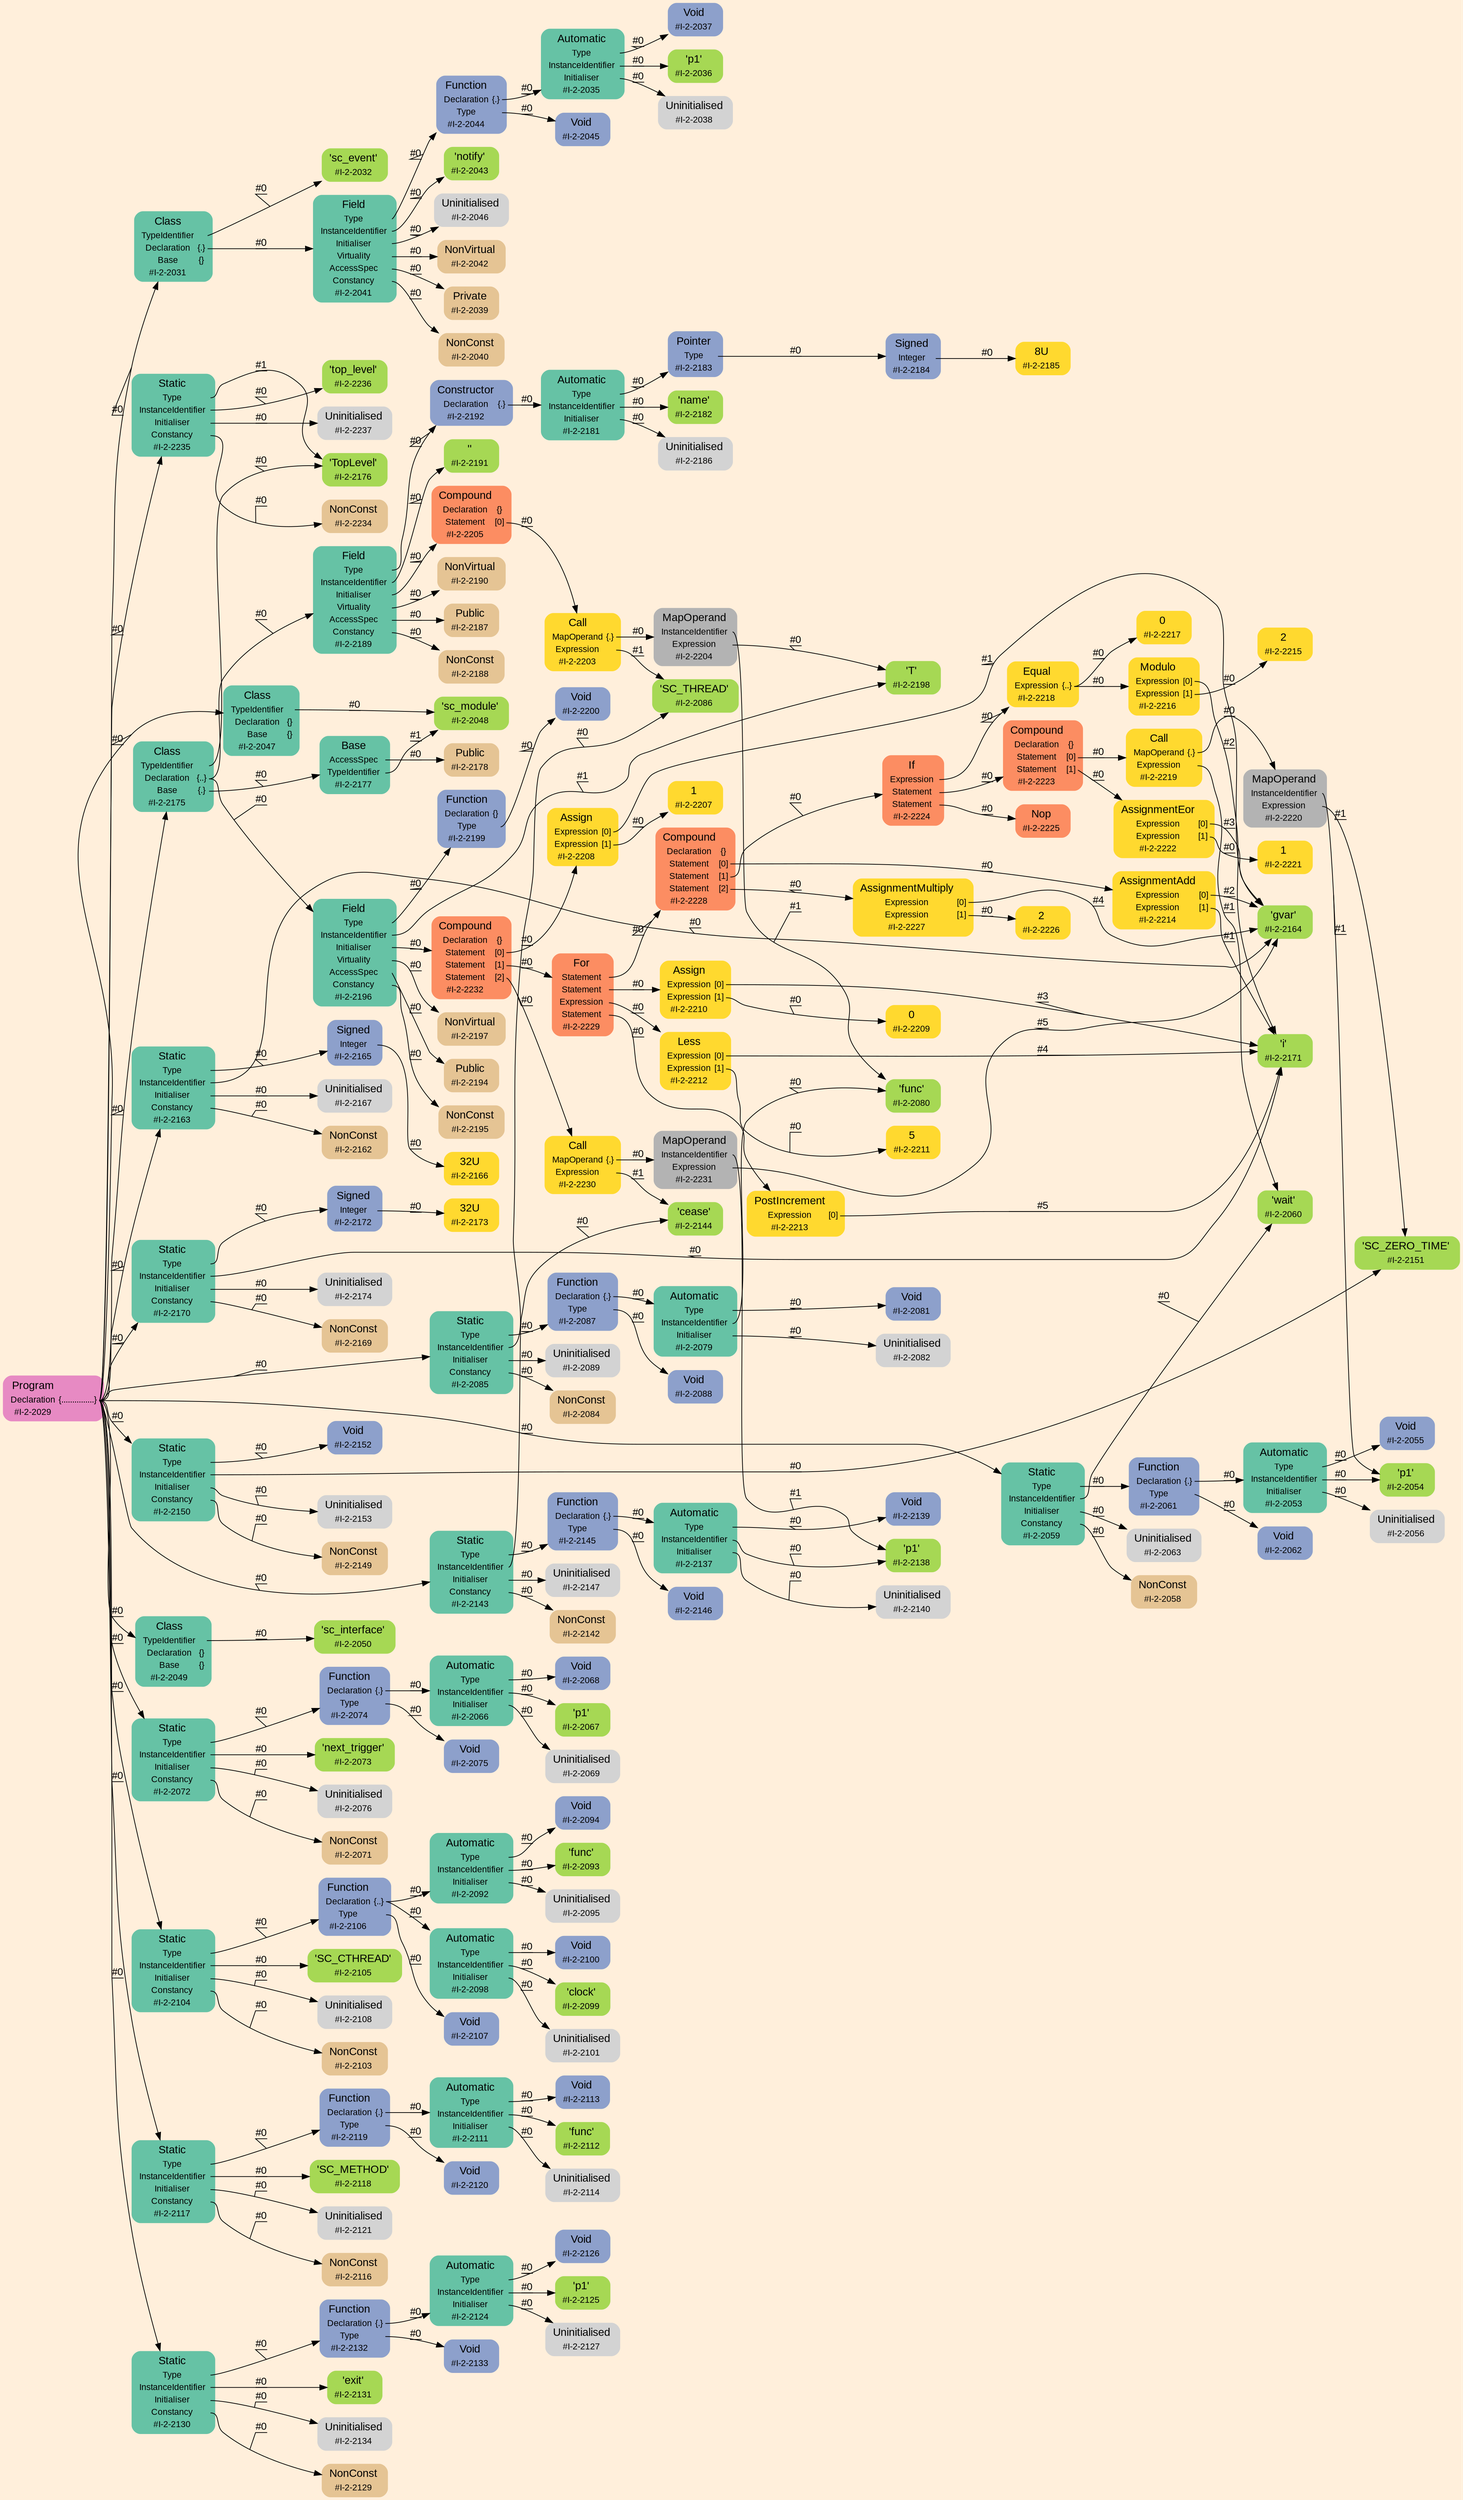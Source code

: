 digraph "" {
label = ""
labelloc = t
fontsize = "36"
graph [
    rankdir = "LR"
    ranksep = 0.3
    bgcolor = antiquewhite1
    color = black
    fontcolor = black
    fontname = "Arial"
];
node [
    fontname = "Arial"
];
edge [
    fontname = "Arial"
];


// -------------------- node figure --------------------
"#I-2-2029" [
    // -------- block #I-2-2029 ----------
    shape = "plaintext"
    fillcolor = "/set28/4"
    label = <<TABLE BORDER="0" CELLBORDER="0" CELLSPACING="0">
     <TR><TD><FONT POINT-SIZE="15.0">Program</FONT></TD><TD></TD></TR>
     <TR><TD>Declaration</TD><TD PORT="port0">{...............}</TD></TR>
     <TR><TD>#I-2-2029</TD><TD PORT="port1"></TD></TR>
    </TABLE>>
    style = "rounded,filled"
    fontsize = "12"
];

"#I-2-2031" [
    // -------- block #I-2-2031 ----------
    shape = "plaintext"
    fillcolor = "/set28/1"
    label = <<TABLE BORDER="0" CELLBORDER="0" CELLSPACING="0">
     <TR><TD><FONT POINT-SIZE="15.0">Class</FONT></TD><TD></TD></TR>
     <TR><TD>TypeIdentifier</TD><TD PORT="port0"></TD></TR>
     <TR><TD>Declaration</TD><TD PORT="port1">{.}</TD></TR>
     <TR><TD>Base</TD><TD PORT="port2">{}</TD></TR>
     <TR><TD>#I-2-2031</TD><TD PORT="port3"></TD></TR>
    </TABLE>>
    style = "rounded,filled"
    fontsize = "12"
];

"#I-2-2032" [
    // -------- block #I-2-2032 ----------
    shape = "plaintext"
    fillcolor = "/set28/5"
    label = <<TABLE BORDER="0" CELLBORDER="0" CELLSPACING="0">
     <TR><TD><FONT POINT-SIZE="15.0">'sc_event'</FONT></TD><TD></TD></TR>
     <TR><TD>#I-2-2032</TD><TD PORT="port0"></TD></TR>
    </TABLE>>
    style = "rounded,filled"
    fontsize = "12"
];

"#I-2-2041" [
    // -------- block #I-2-2041 ----------
    shape = "plaintext"
    fillcolor = "/set28/1"
    label = <<TABLE BORDER="0" CELLBORDER="0" CELLSPACING="0">
     <TR><TD><FONT POINT-SIZE="15.0">Field</FONT></TD><TD></TD></TR>
     <TR><TD>Type</TD><TD PORT="port0"></TD></TR>
     <TR><TD>InstanceIdentifier</TD><TD PORT="port1"></TD></TR>
     <TR><TD>Initialiser</TD><TD PORT="port2"></TD></TR>
     <TR><TD>Virtuality</TD><TD PORT="port3"></TD></TR>
     <TR><TD>AccessSpec</TD><TD PORT="port4"></TD></TR>
     <TR><TD>Constancy</TD><TD PORT="port5"></TD></TR>
     <TR><TD>#I-2-2041</TD><TD PORT="port6"></TD></TR>
    </TABLE>>
    style = "rounded,filled"
    fontsize = "12"
];

"#I-2-2044" [
    // -------- block #I-2-2044 ----------
    shape = "plaintext"
    fillcolor = "/set28/3"
    label = <<TABLE BORDER="0" CELLBORDER="0" CELLSPACING="0">
     <TR><TD><FONT POINT-SIZE="15.0">Function</FONT></TD><TD></TD></TR>
     <TR><TD>Declaration</TD><TD PORT="port0">{.}</TD></TR>
     <TR><TD>Type</TD><TD PORT="port1"></TD></TR>
     <TR><TD>#I-2-2044</TD><TD PORT="port2"></TD></TR>
    </TABLE>>
    style = "rounded,filled"
    fontsize = "12"
];

"#I-2-2035" [
    // -------- block #I-2-2035 ----------
    shape = "plaintext"
    fillcolor = "/set28/1"
    label = <<TABLE BORDER="0" CELLBORDER="0" CELLSPACING="0">
     <TR><TD><FONT POINT-SIZE="15.0">Automatic</FONT></TD><TD></TD></TR>
     <TR><TD>Type</TD><TD PORT="port0"></TD></TR>
     <TR><TD>InstanceIdentifier</TD><TD PORT="port1"></TD></TR>
     <TR><TD>Initialiser</TD><TD PORT="port2"></TD></TR>
     <TR><TD>#I-2-2035</TD><TD PORT="port3"></TD></TR>
    </TABLE>>
    style = "rounded,filled"
    fontsize = "12"
];

"#I-2-2037" [
    // -------- block #I-2-2037 ----------
    shape = "plaintext"
    fillcolor = "/set28/3"
    label = <<TABLE BORDER="0" CELLBORDER="0" CELLSPACING="0">
     <TR><TD><FONT POINT-SIZE="15.0">Void</FONT></TD><TD></TD></TR>
     <TR><TD>#I-2-2037</TD><TD PORT="port0"></TD></TR>
    </TABLE>>
    style = "rounded,filled"
    fontsize = "12"
];

"#I-2-2036" [
    // -------- block #I-2-2036 ----------
    shape = "plaintext"
    fillcolor = "/set28/5"
    label = <<TABLE BORDER="0" CELLBORDER="0" CELLSPACING="0">
     <TR><TD><FONT POINT-SIZE="15.0">'p1'</FONT></TD><TD></TD></TR>
     <TR><TD>#I-2-2036</TD><TD PORT="port0"></TD></TR>
    </TABLE>>
    style = "rounded,filled"
    fontsize = "12"
];

"#I-2-2038" [
    // -------- block #I-2-2038 ----------
    shape = "plaintext"
    label = <<TABLE BORDER="0" CELLBORDER="0" CELLSPACING="0">
     <TR><TD><FONT POINT-SIZE="15.0">Uninitialised</FONT></TD><TD></TD></TR>
     <TR><TD>#I-2-2038</TD><TD PORT="port0"></TD></TR>
    </TABLE>>
    style = "rounded,filled"
    fontsize = "12"
];

"#I-2-2045" [
    // -------- block #I-2-2045 ----------
    shape = "plaintext"
    fillcolor = "/set28/3"
    label = <<TABLE BORDER="0" CELLBORDER="0" CELLSPACING="0">
     <TR><TD><FONT POINT-SIZE="15.0">Void</FONT></TD><TD></TD></TR>
     <TR><TD>#I-2-2045</TD><TD PORT="port0"></TD></TR>
    </TABLE>>
    style = "rounded,filled"
    fontsize = "12"
];

"#I-2-2043" [
    // -------- block #I-2-2043 ----------
    shape = "plaintext"
    fillcolor = "/set28/5"
    label = <<TABLE BORDER="0" CELLBORDER="0" CELLSPACING="0">
     <TR><TD><FONT POINT-SIZE="15.0">'notify'</FONT></TD><TD></TD></TR>
     <TR><TD>#I-2-2043</TD><TD PORT="port0"></TD></TR>
    </TABLE>>
    style = "rounded,filled"
    fontsize = "12"
];

"#I-2-2046" [
    // -------- block #I-2-2046 ----------
    shape = "plaintext"
    label = <<TABLE BORDER="0" CELLBORDER="0" CELLSPACING="0">
     <TR><TD><FONT POINT-SIZE="15.0">Uninitialised</FONT></TD><TD></TD></TR>
     <TR><TD>#I-2-2046</TD><TD PORT="port0"></TD></TR>
    </TABLE>>
    style = "rounded,filled"
    fontsize = "12"
];

"#I-2-2042" [
    // -------- block #I-2-2042 ----------
    shape = "plaintext"
    fillcolor = "/set28/7"
    label = <<TABLE BORDER="0" CELLBORDER="0" CELLSPACING="0">
     <TR><TD><FONT POINT-SIZE="15.0">NonVirtual</FONT></TD><TD></TD></TR>
     <TR><TD>#I-2-2042</TD><TD PORT="port0"></TD></TR>
    </TABLE>>
    style = "rounded,filled"
    fontsize = "12"
];

"#I-2-2039" [
    // -------- block #I-2-2039 ----------
    shape = "plaintext"
    fillcolor = "/set28/7"
    label = <<TABLE BORDER="0" CELLBORDER="0" CELLSPACING="0">
     <TR><TD><FONT POINT-SIZE="15.0">Private</FONT></TD><TD></TD></TR>
     <TR><TD>#I-2-2039</TD><TD PORT="port0"></TD></TR>
    </TABLE>>
    style = "rounded,filled"
    fontsize = "12"
];

"#I-2-2040" [
    // -------- block #I-2-2040 ----------
    shape = "plaintext"
    fillcolor = "/set28/7"
    label = <<TABLE BORDER="0" CELLBORDER="0" CELLSPACING="0">
     <TR><TD><FONT POINT-SIZE="15.0">NonConst</FONT></TD><TD></TD></TR>
     <TR><TD>#I-2-2040</TD><TD PORT="port0"></TD></TR>
    </TABLE>>
    style = "rounded,filled"
    fontsize = "12"
];

"#I-2-2047" [
    // -------- block #I-2-2047 ----------
    shape = "plaintext"
    fillcolor = "/set28/1"
    label = <<TABLE BORDER="0" CELLBORDER="0" CELLSPACING="0">
     <TR><TD><FONT POINT-SIZE="15.0">Class</FONT></TD><TD></TD></TR>
     <TR><TD>TypeIdentifier</TD><TD PORT="port0"></TD></TR>
     <TR><TD>Declaration</TD><TD PORT="port1">{}</TD></TR>
     <TR><TD>Base</TD><TD PORT="port2">{}</TD></TR>
     <TR><TD>#I-2-2047</TD><TD PORT="port3"></TD></TR>
    </TABLE>>
    style = "rounded,filled"
    fontsize = "12"
];

"#I-2-2048" [
    // -------- block #I-2-2048 ----------
    shape = "plaintext"
    fillcolor = "/set28/5"
    label = <<TABLE BORDER="0" CELLBORDER="0" CELLSPACING="0">
     <TR><TD><FONT POINT-SIZE="15.0">'sc_module'</FONT></TD><TD></TD></TR>
     <TR><TD>#I-2-2048</TD><TD PORT="port0"></TD></TR>
    </TABLE>>
    style = "rounded,filled"
    fontsize = "12"
];

"#I-2-2049" [
    // -------- block #I-2-2049 ----------
    shape = "plaintext"
    fillcolor = "/set28/1"
    label = <<TABLE BORDER="0" CELLBORDER="0" CELLSPACING="0">
     <TR><TD><FONT POINT-SIZE="15.0">Class</FONT></TD><TD></TD></TR>
     <TR><TD>TypeIdentifier</TD><TD PORT="port0"></TD></TR>
     <TR><TD>Declaration</TD><TD PORT="port1">{}</TD></TR>
     <TR><TD>Base</TD><TD PORT="port2">{}</TD></TR>
     <TR><TD>#I-2-2049</TD><TD PORT="port3"></TD></TR>
    </TABLE>>
    style = "rounded,filled"
    fontsize = "12"
];

"#I-2-2050" [
    // -------- block #I-2-2050 ----------
    shape = "plaintext"
    fillcolor = "/set28/5"
    label = <<TABLE BORDER="0" CELLBORDER="0" CELLSPACING="0">
     <TR><TD><FONT POINT-SIZE="15.0">'sc_interface'</FONT></TD><TD></TD></TR>
     <TR><TD>#I-2-2050</TD><TD PORT="port0"></TD></TR>
    </TABLE>>
    style = "rounded,filled"
    fontsize = "12"
];

"#I-2-2059" [
    // -------- block #I-2-2059 ----------
    shape = "plaintext"
    fillcolor = "/set28/1"
    label = <<TABLE BORDER="0" CELLBORDER="0" CELLSPACING="0">
     <TR><TD><FONT POINT-SIZE="15.0">Static</FONT></TD><TD></TD></TR>
     <TR><TD>Type</TD><TD PORT="port0"></TD></TR>
     <TR><TD>InstanceIdentifier</TD><TD PORT="port1"></TD></TR>
     <TR><TD>Initialiser</TD><TD PORT="port2"></TD></TR>
     <TR><TD>Constancy</TD><TD PORT="port3"></TD></TR>
     <TR><TD>#I-2-2059</TD><TD PORT="port4"></TD></TR>
    </TABLE>>
    style = "rounded,filled"
    fontsize = "12"
];

"#I-2-2061" [
    // -------- block #I-2-2061 ----------
    shape = "plaintext"
    fillcolor = "/set28/3"
    label = <<TABLE BORDER="0" CELLBORDER="0" CELLSPACING="0">
     <TR><TD><FONT POINT-SIZE="15.0">Function</FONT></TD><TD></TD></TR>
     <TR><TD>Declaration</TD><TD PORT="port0">{.}</TD></TR>
     <TR><TD>Type</TD><TD PORT="port1"></TD></TR>
     <TR><TD>#I-2-2061</TD><TD PORT="port2"></TD></TR>
    </TABLE>>
    style = "rounded,filled"
    fontsize = "12"
];

"#I-2-2053" [
    // -------- block #I-2-2053 ----------
    shape = "plaintext"
    fillcolor = "/set28/1"
    label = <<TABLE BORDER="0" CELLBORDER="0" CELLSPACING="0">
     <TR><TD><FONT POINT-SIZE="15.0">Automatic</FONT></TD><TD></TD></TR>
     <TR><TD>Type</TD><TD PORT="port0"></TD></TR>
     <TR><TD>InstanceIdentifier</TD><TD PORT="port1"></TD></TR>
     <TR><TD>Initialiser</TD><TD PORT="port2"></TD></TR>
     <TR><TD>#I-2-2053</TD><TD PORT="port3"></TD></TR>
    </TABLE>>
    style = "rounded,filled"
    fontsize = "12"
];

"#I-2-2055" [
    // -------- block #I-2-2055 ----------
    shape = "plaintext"
    fillcolor = "/set28/3"
    label = <<TABLE BORDER="0" CELLBORDER="0" CELLSPACING="0">
     <TR><TD><FONT POINT-SIZE="15.0">Void</FONT></TD><TD></TD></TR>
     <TR><TD>#I-2-2055</TD><TD PORT="port0"></TD></TR>
    </TABLE>>
    style = "rounded,filled"
    fontsize = "12"
];

"#I-2-2054" [
    // -------- block #I-2-2054 ----------
    shape = "plaintext"
    fillcolor = "/set28/5"
    label = <<TABLE BORDER="0" CELLBORDER="0" CELLSPACING="0">
     <TR><TD><FONT POINT-SIZE="15.0">'p1'</FONT></TD><TD></TD></TR>
     <TR><TD>#I-2-2054</TD><TD PORT="port0"></TD></TR>
    </TABLE>>
    style = "rounded,filled"
    fontsize = "12"
];

"#I-2-2056" [
    // -------- block #I-2-2056 ----------
    shape = "plaintext"
    label = <<TABLE BORDER="0" CELLBORDER="0" CELLSPACING="0">
     <TR><TD><FONT POINT-SIZE="15.0">Uninitialised</FONT></TD><TD></TD></TR>
     <TR><TD>#I-2-2056</TD><TD PORT="port0"></TD></TR>
    </TABLE>>
    style = "rounded,filled"
    fontsize = "12"
];

"#I-2-2062" [
    // -------- block #I-2-2062 ----------
    shape = "plaintext"
    fillcolor = "/set28/3"
    label = <<TABLE BORDER="0" CELLBORDER="0" CELLSPACING="0">
     <TR><TD><FONT POINT-SIZE="15.0">Void</FONT></TD><TD></TD></TR>
     <TR><TD>#I-2-2062</TD><TD PORT="port0"></TD></TR>
    </TABLE>>
    style = "rounded,filled"
    fontsize = "12"
];

"#I-2-2060" [
    // -------- block #I-2-2060 ----------
    shape = "plaintext"
    fillcolor = "/set28/5"
    label = <<TABLE BORDER="0" CELLBORDER="0" CELLSPACING="0">
     <TR><TD><FONT POINT-SIZE="15.0">'wait'</FONT></TD><TD></TD></TR>
     <TR><TD>#I-2-2060</TD><TD PORT="port0"></TD></TR>
    </TABLE>>
    style = "rounded,filled"
    fontsize = "12"
];

"#I-2-2063" [
    // -------- block #I-2-2063 ----------
    shape = "plaintext"
    label = <<TABLE BORDER="0" CELLBORDER="0" CELLSPACING="0">
     <TR><TD><FONT POINT-SIZE="15.0">Uninitialised</FONT></TD><TD></TD></TR>
     <TR><TD>#I-2-2063</TD><TD PORT="port0"></TD></TR>
    </TABLE>>
    style = "rounded,filled"
    fontsize = "12"
];

"#I-2-2058" [
    // -------- block #I-2-2058 ----------
    shape = "plaintext"
    fillcolor = "/set28/7"
    label = <<TABLE BORDER="0" CELLBORDER="0" CELLSPACING="0">
     <TR><TD><FONT POINT-SIZE="15.0">NonConst</FONT></TD><TD></TD></TR>
     <TR><TD>#I-2-2058</TD><TD PORT="port0"></TD></TR>
    </TABLE>>
    style = "rounded,filled"
    fontsize = "12"
];

"#I-2-2072" [
    // -------- block #I-2-2072 ----------
    shape = "plaintext"
    fillcolor = "/set28/1"
    label = <<TABLE BORDER="0" CELLBORDER="0" CELLSPACING="0">
     <TR><TD><FONT POINT-SIZE="15.0">Static</FONT></TD><TD></TD></TR>
     <TR><TD>Type</TD><TD PORT="port0"></TD></TR>
     <TR><TD>InstanceIdentifier</TD><TD PORT="port1"></TD></TR>
     <TR><TD>Initialiser</TD><TD PORT="port2"></TD></TR>
     <TR><TD>Constancy</TD><TD PORT="port3"></TD></TR>
     <TR><TD>#I-2-2072</TD><TD PORT="port4"></TD></TR>
    </TABLE>>
    style = "rounded,filled"
    fontsize = "12"
];

"#I-2-2074" [
    // -------- block #I-2-2074 ----------
    shape = "plaintext"
    fillcolor = "/set28/3"
    label = <<TABLE BORDER="0" CELLBORDER="0" CELLSPACING="0">
     <TR><TD><FONT POINT-SIZE="15.0">Function</FONT></TD><TD></TD></TR>
     <TR><TD>Declaration</TD><TD PORT="port0">{.}</TD></TR>
     <TR><TD>Type</TD><TD PORT="port1"></TD></TR>
     <TR><TD>#I-2-2074</TD><TD PORT="port2"></TD></TR>
    </TABLE>>
    style = "rounded,filled"
    fontsize = "12"
];

"#I-2-2066" [
    // -------- block #I-2-2066 ----------
    shape = "plaintext"
    fillcolor = "/set28/1"
    label = <<TABLE BORDER="0" CELLBORDER="0" CELLSPACING="0">
     <TR><TD><FONT POINT-SIZE="15.0">Automatic</FONT></TD><TD></TD></TR>
     <TR><TD>Type</TD><TD PORT="port0"></TD></TR>
     <TR><TD>InstanceIdentifier</TD><TD PORT="port1"></TD></TR>
     <TR><TD>Initialiser</TD><TD PORT="port2"></TD></TR>
     <TR><TD>#I-2-2066</TD><TD PORT="port3"></TD></TR>
    </TABLE>>
    style = "rounded,filled"
    fontsize = "12"
];

"#I-2-2068" [
    // -------- block #I-2-2068 ----------
    shape = "plaintext"
    fillcolor = "/set28/3"
    label = <<TABLE BORDER="0" CELLBORDER="0" CELLSPACING="0">
     <TR><TD><FONT POINT-SIZE="15.0">Void</FONT></TD><TD></TD></TR>
     <TR><TD>#I-2-2068</TD><TD PORT="port0"></TD></TR>
    </TABLE>>
    style = "rounded,filled"
    fontsize = "12"
];

"#I-2-2067" [
    // -------- block #I-2-2067 ----------
    shape = "plaintext"
    fillcolor = "/set28/5"
    label = <<TABLE BORDER="0" CELLBORDER="0" CELLSPACING="0">
     <TR><TD><FONT POINT-SIZE="15.0">'p1'</FONT></TD><TD></TD></TR>
     <TR><TD>#I-2-2067</TD><TD PORT="port0"></TD></TR>
    </TABLE>>
    style = "rounded,filled"
    fontsize = "12"
];

"#I-2-2069" [
    // -------- block #I-2-2069 ----------
    shape = "plaintext"
    label = <<TABLE BORDER="0" CELLBORDER="0" CELLSPACING="0">
     <TR><TD><FONT POINT-SIZE="15.0">Uninitialised</FONT></TD><TD></TD></TR>
     <TR><TD>#I-2-2069</TD><TD PORT="port0"></TD></TR>
    </TABLE>>
    style = "rounded,filled"
    fontsize = "12"
];

"#I-2-2075" [
    // -------- block #I-2-2075 ----------
    shape = "plaintext"
    fillcolor = "/set28/3"
    label = <<TABLE BORDER="0" CELLBORDER="0" CELLSPACING="0">
     <TR><TD><FONT POINT-SIZE="15.0">Void</FONT></TD><TD></TD></TR>
     <TR><TD>#I-2-2075</TD><TD PORT="port0"></TD></TR>
    </TABLE>>
    style = "rounded,filled"
    fontsize = "12"
];

"#I-2-2073" [
    // -------- block #I-2-2073 ----------
    shape = "plaintext"
    fillcolor = "/set28/5"
    label = <<TABLE BORDER="0" CELLBORDER="0" CELLSPACING="0">
     <TR><TD><FONT POINT-SIZE="15.0">'next_trigger'</FONT></TD><TD></TD></TR>
     <TR><TD>#I-2-2073</TD><TD PORT="port0"></TD></TR>
    </TABLE>>
    style = "rounded,filled"
    fontsize = "12"
];

"#I-2-2076" [
    // -------- block #I-2-2076 ----------
    shape = "plaintext"
    label = <<TABLE BORDER="0" CELLBORDER="0" CELLSPACING="0">
     <TR><TD><FONT POINT-SIZE="15.0">Uninitialised</FONT></TD><TD></TD></TR>
     <TR><TD>#I-2-2076</TD><TD PORT="port0"></TD></TR>
    </TABLE>>
    style = "rounded,filled"
    fontsize = "12"
];

"#I-2-2071" [
    // -------- block #I-2-2071 ----------
    shape = "plaintext"
    fillcolor = "/set28/7"
    label = <<TABLE BORDER="0" CELLBORDER="0" CELLSPACING="0">
     <TR><TD><FONT POINT-SIZE="15.0">NonConst</FONT></TD><TD></TD></TR>
     <TR><TD>#I-2-2071</TD><TD PORT="port0"></TD></TR>
    </TABLE>>
    style = "rounded,filled"
    fontsize = "12"
];

"#I-2-2085" [
    // -------- block #I-2-2085 ----------
    shape = "plaintext"
    fillcolor = "/set28/1"
    label = <<TABLE BORDER="0" CELLBORDER="0" CELLSPACING="0">
     <TR><TD><FONT POINT-SIZE="15.0">Static</FONT></TD><TD></TD></TR>
     <TR><TD>Type</TD><TD PORT="port0"></TD></TR>
     <TR><TD>InstanceIdentifier</TD><TD PORT="port1"></TD></TR>
     <TR><TD>Initialiser</TD><TD PORT="port2"></TD></TR>
     <TR><TD>Constancy</TD><TD PORT="port3"></TD></TR>
     <TR><TD>#I-2-2085</TD><TD PORT="port4"></TD></TR>
    </TABLE>>
    style = "rounded,filled"
    fontsize = "12"
];

"#I-2-2087" [
    // -------- block #I-2-2087 ----------
    shape = "plaintext"
    fillcolor = "/set28/3"
    label = <<TABLE BORDER="0" CELLBORDER="0" CELLSPACING="0">
     <TR><TD><FONT POINT-SIZE="15.0">Function</FONT></TD><TD></TD></TR>
     <TR><TD>Declaration</TD><TD PORT="port0">{.}</TD></TR>
     <TR><TD>Type</TD><TD PORT="port1"></TD></TR>
     <TR><TD>#I-2-2087</TD><TD PORT="port2"></TD></TR>
    </TABLE>>
    style = "rounded,filled"
    fontsize = "12"
];

"#I-2-2079" [
    // -------- block #I-2-2079 ----------
    shape = "plaintext"
    fillcolor = "/set28/1"
    label = <<TABLE BORDER="0" CELLBORDER="0" CELLSPACING="0">
     <TR><TD><FONT POINT-SIZE="15.0">Automatic</FONT></TD><TD></TD></TR>
     <TR><TD>Type</TD><TD PORT="port0"></TD></TR>
     <TR><TD>InstanceIdentifier</TD><TD PORT="port1"></TD></TR>
     <TR><TD>Initialiser</TD><TD PORT="port2"></TD></TR>
     <TR><TD>#I-2-2079</TD><TD PORT="port3"></TD></TR>
    </TABLE>>
    style = "rounded,filled"
    fontsize = "12"
];

"#I-2-2081" [
    // -------- block #I-2-2081 ----------
    shape = "plaintext"
    fillcolor = "/set28/3"
    label = <<TABLE BORDER="0" CELLBORDER="0" CELLSPACING="0">
     <TR><TD><FONT POINT-SIZE="15.0">Void</FONT></TD><TD></TD></TR>
     <TR><TD>#I-2-2081</TD><TD PORT="port0"></TD></TR>
    </TABLE>>
    style = "rounded,filled"
    fontsize = "12"
];

"#I-2-2080" [
    // -------- block #I-2-2080 ----------
    shape = "plaintext"
    fillcolor = "/set28/5"
    label = <<TABLE BORDER="0" CELLBORDER="0" CELLSPACING="0">
     <TR><TD><FONT POINT-SIZE="15.0">'func'</FONT></TD><TD></TD></TR>
     <TR><TD>#I-2-2080</TD><TD PORT="port0"></TD></TR>
    </TABLE>>
    style = "rounded,filled"
    fontsize = "12"
];

"#I-2-2082" [
    // -------- block #I-2-2082 ----------
    shape = "plaintext"
    label = <<TABLE BORDER="0" CELLBORDER="0" CELLSPACING="0">
     <TR><TD><FONT POINT-SIZE="15.0">Uninitialised</FONT></TD><TD></TD></TR>
     <TR><TD>#I-2-2082</TD><TD PORT="port0"></TD></TR>
    </TABLE>>
    style = "rounded,filled"
    fontsize = "12"
];

"#I-2-2088" [
    // -------- block #I-2-2088 ----------
    shape = "plaintext"
    fillcolor = "/set28/3"
    label = <<TABLE BORDER="0" CELLBORDER="0" CELLSPACING="0">
     <TR><TD><FONT POINT-SIZE="15.0">Void</FONT></TD><TD></TD></TR>
     <TR><TD>#I-2-2088</TD><TD PORT="port0"></TD></TR>
    </TABLE>>
    style = "rounded,filled"
    fontsize = "12"
];

"#I-2-2086" [
    // -------- block #I-2-2086 ----------
    shape = "plaintext"
    fillcolor = "/set28/5"
    label = <<TABLE BORDER="0" CELLBORDER="0" CELLSPACING="0">
     <TR><TD><FONT POINT-SIZE="15.0">'SC_THREAD'</FONT></TD><TD></TD></TR>
     <TR><TD>#I-2-2086</TD><TD PORT="port0"></TD></TR>
    </TABLE>>
    style = "rounded,filled"
    fontsize = "12"
];

"#I-2-2089" [
    // -------- block #I-2-2089 ----------
    shape = "plaintext"
    label = <<TABLE BORDER="0" CELLBORDER="0" CELLSPACING="0">
     <TR><TD><FONT POINT-SIZE="15.0">Uninitialised</FONT></TD><TD></TD></TR>
     <TR><TD>#I-2-2089</TD><TD PORT="port0"></TD></TR>
    </TABLE>>
    style = "rounded,filled"
    fontsize = "12"
];

"#I-2-2084" [
    // -------- block #I-2-2084 ----------
    shape = "plaintext"
    fillcolor = "/set28/7"
    label = <<TABLE BORDER="0" CELLBORDER="0" CELLSPACING="0">
     <TR><TD><FONT POINT-SIZE="15.0">NonConst</FONT></TD><TD></TD></TR>
     <TR><TD>#I-2-2084</TD><TD PORT="port0"></TD></TR>
    </TABLE>>
    style = "rounded,filled"
    fontsize = "12"
];

"#I-2-2104" [
    // -------- block #I-2-2104 ----------
    shape = "plaintext"
    fillcolor = "/set28/1"
    label = <<TABLE BORDER="0" CELLBORDER="0" CELLSPACING="0">
     <TR><TD><FONT POINT-SIZE="15.0">Static</FONT></TD><TD></TD></TR>
     <TR><TD>Type</TD><TD PORT="port0"></TD></TR>
     <TR><TD>InstanceIdentifier</TD><TD PORT="port1"></TD></TR>
     <TR><TD>Initialiser</TD><TD PORT="port2"></TD></TR>
     <TR><TD>Constancy</TD><TD PORT="port3"></TD></TR>
     <TR><TD>#I-2-2104</TD><TD PORT="port4"></TD></TR>
    </TABLE>>
    style = "rounded,filled"
    fontsize = "12"
];

"#I-2-2106" [
    // -------- block #I-2-2106 ----------
    shape = "plaintext"
    fillcolor = "/set28/3"
    label = <<TABLE BORDER="0" CELLBORDER="0" CELLSPACING="0">
     <TR><TD><FONT POINT-SIZE="15.0">Function</FONT></TD><TD></TD></TR>
     <TR><TD>Declaration</TD><TD PORT="port0">{..}</TD></TR>
     <TR><TD>Type</TD><TD PORT="port1"></TD></TR>
     <TR><TD>#I-2-2106</TD><TD PORT="port2"></TD></TR>
    </TABLE>>
    style = "rounded,filled"
    fontsize = "12"
];

"#I-2-2092" [
    // -------- block #I-2-2092 ----------
    shape = "plaintext"
    fillcolor = "/set28/1"
    label = <<TABLE BORDER="0" CELLBORDER="0" CELLSPACING="0">
     <TR><TD><FONT POINT-SIZE="15.0">Automatic</FONT></TD><TD></TD></TR>
     <TR><TD>Type</TD><TD PORT="port0"></TD></TR>
     <TR><TD>InstanceIdentifier</TD><TD PORT="port1"></TD></TR>
     <TR><TD>Initialiser</TD><TD PORT="port2"></TD></TR>
     <TR><TD>#I-2-2092</TD><TD PORT="port3"></TD></TR>
    </TABLE>>
    style = "rounded,filled"
    fontsize = "12"
];

"#I-2-2094" [
    // -------- block #I-2-2094 ----------
    shape = "plaintext"
    fillcolor = "/set28/3"
    label = <<TABLE BORDER="0" CELLBORDER="0" CELLSPACING="0">
     <TR><TD><FONT POINT-SIZE="15.0">Void</FONT></TD><TD></TD></TR>
     <TR><TD>#I-2-2094</TD><TD PORT="port0"></TD></TR>
    </TABLE>>
    style = "rounded,filled"
    fontsize = "12"
];

"#I-2-2093" [
    // -------- block #I-2-2093 ----------
    shape = "plaintext"
    fillcolor = "/set28/5"
    label = <<TABLE BORDER="0" CELLBORDER="0" CELLSPACING="0">
     <TR><TD><FONT POINT-SIZE="15.0">'func'</FONT></TD><TD></TD></TR>
     <TR><TD>#I-2-2093</TD><TD PORT="port0"></TD></TR>
    </TABLE>>
    style = "rounded,filled"
    fontsize = "12"
];

"#I-2-2095" [
    // -------- block #I-2-2095 ----------
    shape = "plaintext"
    label = <<TABLE BORDER="0" CELLBORDER="0" CELLSPACING="0">
     <TR><TD><FONT POINT-SIZE="15.0">Uninitialised</FONT></TD><TD></TD></TR>
     <TR><TD>#I-2-2095</TD><TD PORT="port0"></TD></TR>
    </TABLE>>
    style = "rounded,filled"
    fontsize = "12"
];

"#I-2-2098" [
    // -------- block #I-2-2098 ----------
    shape = "plaintext"
    fillcolor = "/set28/1"
    label = <<TABLE BORDER="0" CELLBORDER="0" CELLSPACING="0">
     <TR><TD><FONT POINT-SIZE="15.0">Automatic</FONT></TD><TD></TD></TR>
     <TR><TD>Type</TD><TD PORT="port0"></TD></TR>
     <TR><TD>InstanceIdentifier</TD><TD PORT="port1"></TD></TR>
     <TR><TD>Initialiser</TD><TD PORT="port2"></TD></TR>
     <TR><TD>#I-2-2098</TD><TD PORT="port3"></TD></TR>
    </TABLE>>
    style = "rounded,filled"
    fontsize = "12"
];

"#I-2-2100" [
    // -------- block #I-2-2100 ----------
    shape = "plaintext"
    fillcolor = "/set28/3"
    label = <<TABLE BORDER="0" CELLBORDER="0" CELLSPACING="0">
     <TR><TD><FONT POINT-SIZE="15.0">Void</FONT></TD><TD></TD></TR>
     <TR><TD>#I-2-2100</TD><TD PORT="port0"></TD></TR>
    </TABLE>>
    style = "rounded,filled"
    fontsize = "12"
];

"#I-2-2099" [
    // -------- block #I-2-2099 ----------
    shape = "plaintext"
    fillcolor = "/set28/5"
    label = <<TABLE BORDER="0" CELLBORDER="0" CELLSPACING="0">
     <TR><TD><FONT POINT-SIZE="15.0">'clock'</FONT></TD><TD></TD></TR>
     <TR><TD>#I-2-2099</TD><TD PORT="port0"></TD></TR>
    </TABLE>>
    style = "rounded,filled"
    fontsize = "12"
];

"#I-2-2101" [
    // -------- block #I-2-2101 ----------
    shape = "plaintext"
    label = <<TABLE BORDER="0" CELLBORDER="0" CELLSPACING="0">
     <TR><TD><FONT POINT-SIZE="15.0">Uninitialised</FONT></TD><TD></TD></TR>
     <TR><TD>#I-2-2101</TD><TD PORT="port0"></TD></TR>
    </TABLE>>
    style = "rounded,filled"
    fontsize = "12"
];

"#I-2-2107" [
    // -------- block #I-2-2107 ----------
    shape = "plaintext"
    fillcolor = "/set28/3"
    label = <<TABLE BORDER="0" CELLBORDER="0" CELLSPACING="0">
     <TR><TD><FONT POINT-SIZE="15.0">Void</FONT></TD><TD></TD></TR>
     <TR><TD>#I-2-2107</TD><TD PORT="port0"></TD></TR>
    </TABLE>>
    style = "rounded,filled"
    fontsize = "12"
];

"#I-2-2105" [
    // -------- block #I-2-2105 ----------
    shape = "plaintext"
    fillcolor = "/set28/5"
    label = <<TABLE BORDER="0" CELLBORDER="0" CELLSPACING="0">
     <TR><TD><FONT POINT-SIZE="15.0">'SC_CTHREAD'</FONT></TD><TD></TD></TR>
     <TR><TD>#I-2-2105</TD><TD PORT="port0"></TD></TR>
    </TABLE>>
    style = "rounded,filled"
    fontsize = "12"
];

"#I-2-2108" [
    // -------- block #I-2-2108 ----------
    shape = "plaintext"
    label = <<TABLE BORDER="0" CELLBORDER="0" CELLSPACING="0">
     <TR><TD><FONT POINT-SIZE="15.0">Uninitialised</FONT></TD><TD></TD></TR>
     <TR><TD>#I-2-2108</TD><TD PORT="port0"></TD></TR>
    </TABLE>>
    style = "rounded,filled"
    fontsize = "12"
];

"#I-2-2103" [
    // -------- block #I-2-2103 ----------
    shape = "plaintext"
    fillcolor = "/set28/7"
    label = <<TABLE BORDER="0" CELLBORDER="0" CELLSPACING="0">
     <TR><TD><FONT POINT-SIZE="15.0">NonConst</FONT></TD><TD></TD></TR>
     <TR><TD>#I-2-2103</TD><TD PORT="port0"></TD></TR>
    </TABLE>>
    style = "rounded,filled"
    fontsize = "12"
];

"#I-2-2117" [
    // -------- block #I-2-2117 ----------
    shape = "plaintext"
    fillcolor = "/set28/1"
    label = <<TABLE BORDER="0" CELLBORDER="0" CELLSPACING="0">
     <TR><TD><FONT POINT-SIZE="15.0">Static</FONT></TD><TD></TD></TR>
     <TR><TD>Type</TD><TD PORT="port0"></TD></TR>
     <TR><TD>InstanceIdentifier</TD><TD PORT="port1"></TD></TR>
     <TR><TD>Initialiser</TD><TD PORT="port2"></TD></TR>
     <TR><TD>Constancy</TD><TD PORT="port3"></TD></TR>
     <TR><TD>#I-2-2117</TD><TD PORT="port4"></TD></TR>
    </TABLE>>
    style = "rounded,filled"
    fontsize = "12"
];

"#I-2-2119" [
    // -------- block #I-2-2119 ----------
    shape = "plaintext"
    fillcolor = "/set28/3"
    label = <<TABLE BORDER="0" CELLBORDER="0" CELLSPACING="0">
     <TR><TD><FONT POINT-SIZE="15.0">Function</FONT></TD><TD></TD></TR>
     <TR><TD>Declaration</TD><TD PORT="port0">{.}</TD></TR>
     <TR><TD>Type</TD><TD PORT="port1"></TD></TR>
     <TR><TD>#I-2-2119</TD><TD PORT="port2"></TD></TR>
    </TABLE>>
    style = "rounded,filled"
    fontsize = "12"
];

"#I-2-2111" [
    // -------- block #I-2-2111 ----------
    shape = "plaintext"
    fillcolor = "/set28/1"
    label = <<TABLE BORDER="0" CELLBORDER="0" CELLSPACING="0">
     <TR><TD><FONT POINT-SIZE="15.0">Automatic</FONT></TD><TD></TD></TR>
     <TR><TD>Type</TD><TD PORT="port0"></TD></TR>
     <TR><TD>InstanceIdentifier</TD><TD PORT="port1"></TD></TR>
     <TR><TD>Initialiser</TD><TD PORT="port2"></TD></TR>
     <TR><TD>#I-2-2111</TD><TD PORT="port3"></TD></TR>
    </TABLE>>
    style = "rounded,filled"
    fontsize = "12"
];

"#I-2-2113" [
    // -------- block #I-2-2113 ----------
    shape = "plaintext"
    fillcolor = "/set28/3"
    label = <<TABLE BORDER="0" CELLBORDER="0" CELLSPACING="0">
     <TR><TD><FONT POINT-SIZE="15.0">Void</FONT></TD><TD></TD></TR>
     <TR><TD>#I-2-2113</TD><TD PORT="port0"></TD></TR>
    </TABLE>>
    style = "rounded,filled"
    fontsize = "12"
];

"#I-2-2112" [
    // -------- block #I-2-2112 ----------
    shape = "plaintext"
    fillcolor = "/set28/5"
    label = <<TABLE BORDER="0" CELLBORDER="0" CELLSPACING="0">
     <TR><TD><FONT POINT-SIZE="15.0">'func'</FONT></TD><TD></TD></TR>
     <TR><TD>#I-2-2112</TD><TD PORT="port0"></TD></TR>
    </TABLE>>
    style = "rounded,filled"
    fontsize = "12"
];

"#I-2-2114" [
    // -------- block #I-2-2114 ----------
    shape = "plaintext"
    label = <<TABLE BORDER="0" CELLBORDER="0" CELLSPACING="0">
     <TR><TD><FONT POINT-SIZE="15.0">Uninitialised</FONT></TD><TD></TD></TR>
     <TR><TD>#I-2-2114</TD><TD PORT="port0"></TD></TR>
    </TABLE>>
    style = "rounded,filled"
    fontsize = "12"
];

"#I-2-2120" [
    // -------- block #I-2-2120 ----------
    shape = "plaintext"
    fillcolor = "/set28/3"
    label = <<TABLE BORDER="0" CELLBORDER="0" CELLSPACING="0">
     <TR><TD><FONT POINT-SIZE="15.0">Void</FONT></TD><TD></TD></TR>
     <TR><TD>#I-2-2120</TD><TD PORT="port0"></TD></TR>
    </TABLE>>
    style = "rounded,filled"
    fontsize = "12"
];

"#I-2-2118" [
    // -------- block #I-2-2118 ----------
    shape = "plaintext"
    fillcolor = "/set28/5"
    label = <<TABLE BORDER="0" CELLBORDER="0" CELLSPACING="0">
     <TR><TD><FONT POINT-SIZE="15.0">'SC_METHOD'</FONT></TD><TD></TD></TR>
     <TR><TD>#I-2-2118</TD><TD PORT="port0"></TD></TR>
    </TABLE>>
    style = "rounded,filled"
    fontsize = "12"
];

"#I-2-2121" [
    // -------- block #I-2-2121 ----------
    shape = "plaintext"
    label = <<TABLE BORDER="0" CELLBORDER="0" CELLSPACING="0">
     <TR><TD><FONT POINT-SIZE="15.0">Uninitialised</FONT></TD><TD></TD></TR>
     <TR><TD>#I-2-2121</TD><TD PORT="port0"></TD></TR>
    </TABLE>>
    style = "rounded,filled"
    fontsize = "12"
];

"#I-2-2116" [
    // -------- block #I-2-2116 ----------
    shape = "plaintext"
    fillcolor = "/set28/7"
    label = <<TABLE BORDER="0" CELLBORDER="0" CELLSPACING="0">
     <TR><TD><FONT POINT-SIZE="15.0">NonConst</FONT></TD><TD></TD></TR>
     <TR><TD>#I-2-2116</TD><TD PORT="port0"></TD></TR>
    </TABLE>>
    style = "rounded,filled"
    fontsize = "12"
];

"#I-2-2130" [
    // -------- block #I-2-2130 ----------
    shape = "plaintext"
    fillcolor = "/set28/1"
    label = <<TABLE BORDER="0" CELLBORDER="0" CELLSPACING="0">
     <TR><TD><FONT POINT-SIZE="15.0">Static</FONT></TD><TD></TD></TR>
     <TR><TD>Type</TD><TD PORT="port0"></TD></TR>
     <TR><TD>InstanceIdentifier</TD><TD PORT="port1"></TD></TR>
     <TR><TD>Initialiser</TD><TD PORT="port2"></TD></TR>
     <TR><TD>Constancy</TD><TD PORT="port3"></TD></TR>
     <TR><TD>#I-2-2130</TD><TD PORT="port4"></TD></TR>
    </TABLE>>
    style = "rounded,filled"
    fontsize = "12"
];

"#I-2-2132" [
    // -------- block #I-2-2132 ----------
    shape = "plaintext"
    fillcolor = "/set28/3"
    label = <<TABLE BORDER="0" CELLBORDER="0" CELLSPACING="0">
     <TR><TD><FONT POINT-SIZE="15.0">Function</FONT></TD><TD></TD></TR>
     <TR><TD>Declaration</TD><TD PORT="port0">{.}</TD></TR>
     <TR><TD>Type</TD><TD PORT="port1"></TD></TR>
     <TR><TD>#I-2-2132</TD><TD PORT="port2"></TD></TR>
    </TABLE>>
    style = "rounded,filled"
    fontsize = "12"
];

"#I-2-2124" [
    // -------- block #I-2-2124 ----------
    shape = "plaintext"
    fillcolor = "/set28/1"
    label = <<TABLE BORDER="0" CELLBORDER="0" CELLSPACING="0">
     <TR><TD><FONT POINT-SIZE="15.0">Automatic</FONT></TD><TD></TD></TR>
     <TR><TD>Type</TD><TD PORT="port0"></TD></TR>
     <TR><TD>InstanceIdentifier</TD><TD PORT="port1"></TD></TR>
     <TR><TD>Initialiser</TD><TD PORT="port2"></TD></TR>
     <TR><TD>#I-2-2124</TD><TD PORT="port3"></TD></TR>
    </TABLE>>
    style = "rounded,filled"
    fontsize = "12"
];

"#I-2-2126" [
    // -------- block #I-2-2126 ----------
    shape = "plaintext"
    fillcolor = "/set28/3"
    label = <<TABLE BORDER="0" CELLBORDER="0" CELLSPACING="0">
     <TR><TD><FONT POINT-SIZE="15.0">Void</FONT></TD><TD></TD></TR>
     <TR><TD>#I-2-2126</TD><TD PORT="port0"></TD></TR>
    </TABLE>>
    style = "rounded,filled"
    fontsize = "12"
];

"#I-2-2125" [
    // -------- block #I-2-2125 ----------
    shape = "plaintext"
    fillcolor = "/set28/5"
    label = <<TABLE BORDER="0" CELLBORDER="0" CELLSPACING="0">
     <TR><TD><FONT POINT-SIZE="15.0">'p1'</FONT></TD><TD></TD></TR>
     <TR><TD>#I-2-2125</TD><TD PORT="port0"></TD></TR>
    </TABLE>>
    style = "rounded,filled"
    fontsize = "12"
];

"#I-2-2127" [
    // -------- block #I-2-2127 ----------
    shape = "plaintext"
    label = <<TABLE BORDER="0" CELLBORDER="0" CELLSPACING="0">
     <TR><TD><FONT POINT-SIZE="15.0">Uninitialised</FONT></TD><TD></TD></TR>
     <TR><TD>#I-2-2127</TD><TD PORT="port0"></TD></TR>
    </TABLE>>
    style = "rounded,filled"
    fontsize = "12"
];

"#I-2-2133" [
    // -------- block #I-2-2133 ----------
    shape = "plaintext"
    fillcolor = "/set28/3"
    label = <<TABLE BORDER="0" CELLBORDER="0" CELLSPACING="0">
     <TR><TD><FONT POINT-SIZE="15.0">Void</FONT></TD><TD></TD></TR>
     <TR><TD>#I-2-2133</TD><TD PORT="port0"></TD></TR>
    </TABLE>>
    style = "rounded,filled"
    fontsize = "12"
];

"#I-2-2131" [
    // -------- block #I-2-2131 ----------
    shape = "plaintext"
    fillcolor = "/set28/5"
    label = <<TABLE BORDER="0" CELLBORDER="0" CELLSPACING="0">
     <TR><TD><FONT POINT-SIZE="15.0">'exit'</FONT></TD><TD></TD></TR>
     <TR><TD>#I-2-2131</TD><TD PORT="port0"></TD></TR>
    </TABLE>>
    style = "rounded,filled"
    fontsize = "12"
];

"#I-2-2134" [
    // -------- block #I-2-2134 ----------
    shape = "plaintext"
    label = <<TABLE BORDER="0" CELLBORDER="0" CELLSPACING="0">
     <TR><TD><FONT POINT-SIZE="15.0">Uninitialised</FONT></TD><TD></TD></TR>
     <TR><TD>#I-2-2134</TD><TD PORT="port0"></TD></TR>
    </TABLE>>
    style = "rounded,filled"
    fontsize = "12"
];

"#I-2-2129" [
    // -------- block #I-2-2129 ----------
    shape = "plaintext"
    fillcolor = "/set28/7"
    label = <<TABLE BORDER="0" CELLBORDER="0" CELLSPACING="0">
     <TR><TD><FONT POINT-SIZE="15.0">NonConst</FONT></TD><TD></TD></TR>
     <TR><TD>#I-2-2129</TD><TD PORT="port0"></TD></TR>
    </TABLE>>
    style = "rounded,filled"
    fontsize = "12"
];

"#I-2-2143" [
    // -------- block #I-2-2143 ----------
    shape = "plaintext"
    fillcolor = "/set28/1"
    label = <<TABLE BORDER="0" CELLBORDER="0" CELLSPACING="0">
     <TR><TD><FONT POINT-SIZE="15.0">Static</FONT></TD><TD></TD></TR>
     <TR><TD>Type</TD><TD PORT="port0"></TD></TR>
     <TR><TD>InstanceIdentifier</TD><TD PORT="port1"></TD></TR>
     <TR><TD>Initialiser</TD><TD PORT="port2"></TD></TR>
     <TR><TD>Constancy</TD><TD PORT="port3"></TD></TR>
     <TR><TD>#I-2-2143</TD><TD PORT="port4"></TD></TR>
    </TABLE>>
    style = "rounded,filled"
    fontsize = "12"
];

"#I-2-2145" [
    // -------- block #I-2-2145 ----------
    shape = "plaintext"
    fillcolor = "/set28/3"
    label = <<TABLE BORDER="0" CELLBORDER="0" CELLSPACING="0">
     <TR><TD><FONT POINT-SIZE="15.0">Function</FONT></TD><TD></TD></TR>
     <TR><TD>Declaration</TD><TD PORT="port0">{.}</TD></TR>
     <TR><TD>Type</TD><TD PORT="port1"></TD></TR>
     <TR><TD>#I-2-2145</TD><TD PORT="port2"></TD></TR>
    </TABLE>>
    style = "rounded,filled"
    fontsize = "12"
];

"#I-2-2137" [
    // -------- block #I-2-2137 ----------
    shape = "plaintext"
    fillcolor = "/set28/1"
    label = <<TABLE BORDER="0" CELLBORDER="0" CELLSPACING="0">
     <TR><TD><FONT POINT-SIZE="15.0">Automatic</FONT></TD><TD></TD></TR>
     <TR><TD>Type</TD><TD PORT="port0"></TD></TR>
     <TR><TD>InstanceIdentifier</TD><TD PORT="port1"></TD></TR>
     <TR><TD>Initialiser</TD><TD PORT="port2"></TD></TR>
     <TR><TD>#I-2-2137</TD><TD PORT="port3"></TD></TR>
    </TABLE>>
    style = "rounded,filled"
    fontsize = "12"
];

"#I-2-2139" [
    // -------- block #I-2-2139 ----------
    shape = "plaintext"
    fillcolor = "/set28/3"
    label = <<TABLE BORDER="0" CELLBORDER="0" CELLSPACING="0">
     <TR><TD><FONT POINT-SIZE="15.0">Void</FONT></TD><TD></TD></TR>
     <TR><TD>#I-2-2139</TD><TD PORT="port0"></TD></TR>
    </TABLE>>
    style = "rounded,filled"
    fontsize = "12"
];

"#I-2-2138" [
    // -------- block #I-2-2138 ----------
    shape = "plaintext"
    fillcolor = "/set28/5"
    label = <<TABLE BORDER="0" CELLBORDER="0" CELLSPACING="0">
     <TR><TD><FONT POINT-SIZE="15.0">'p1'</FONT></TD><TD></TD></TR>
     <TR><TD>#I-2-2138</TD><TD PORT="port0"></TD></TR>
    </TABLE>>
    style = "rounded,filled"
    fontsize = "12"
];

"#I-2-2140" [
    // -------- block #I-2-2140 ----------
    shape = "plaintext"
    label = <<TABLE BORDER="0" CELLBORDER="0" CELLSPACING="0">
     <TR><TD><FONT POINT-SIZE="15.0">Uninitialised</FONT></TD><TD></TD></TR>
     <TR><TD>#I-2-2140</TD><TD PORT="port0"></TD></TR>
    </TABLE>>
    style = "rounded,filled"
    fontsize = "12"
];

"#I-2-2146" [
    // -------- block #I-2-2146 ----------
    shape = "plaintext"
    fillcolor = "/set28/3"
    label = <<TABLE BORDER="0" CELLBORDER="0" CELLSPACING="0">
     <TR><TD><FONT POINT-SIZE="15.0">Void</FONT></TD><TD></TD></TR>
     <TR><TD>#I-2-2146</TD><TD PORT="port0"></TD></TR>
    </TABLE>>
    style = "rounded,filled"
    fontsize = "12"
];

"#I-2-2144" [
    // -------- block #I-2-2144 ----------
    shape = "plaintext"
    fillcolor = "/set28/5"
    label = <<TABLE BORDER="0" CELLBORDER="0" CELLSPACING="0">
     <TR><TD><FONT POINT-SIZE="15.0">'cease'</FONT></TD><TD></TD></TR>
     <TR><TD>#I-2-2144</TD><TD PORT="port0"></TD></TR>
    </TABLE>>
    style = "rounded,filled"
    fontsize = "12"
];

"#I-2-2147" [
    // -------- block #I-2-2147 ----------
    shape = "plaintext"
    label = <<TABLE BORDER="0" CELLBORDER="0" CELLSPACING="0">
     <TR><TD><FONT POINT-SIZE="15.0">Uninitialised</FONT></TD><TD></TD></TR>
     <TR><TD>#I-2-2147</TD><TD PORT="port0"></TD></TR>
    </TABLE>>
    style = "rounded,filled"
    fontsize = "12"
];

"#I-2-2142" [
    // -------- block #I-2-2142 ----------
    shape = "plaintext"
    fillcolor = "/set28/7"
    label = <<TABLE BORDER="0" CELLBORDER="0" CELLSPACING="0">
     <TR><TD><FONT POINT-SIZE="15.0">NonConst</FONT></TD><TD></TD></TR>
     <TR><TD>#I-2-2142</TD><TD PORT="port0"></TD></TR>
    </TABLE>>
    style = "rounded,filled"
    fontsize = "12"
];

"#I-2-2150" [
    // -------- block #I-2-2150 ----------
    shape = "plaintext"
    fillcolor = "/set28/1"
    label = <<TABLE BORDER="0" CELLBORDER="0" CELLSPACING="0">
     <TR><TD><FONT POINT-SIZE="15.0">Static</FONT></TD><TD></TD></TR>
     <TR><TD>Type</TD><TD PORT="port0"></TD></TR>
     <TR><TD>InstanceIdentifier</TD><TD PORT="port1"></TD></TR>
     <TR><TD>Initialiser</TD><TD PORT="port2"></TD></TR>
     <TR><TD>Constancy</TD><TD PORT="port3"></TD></TR>
     <TR><TD>#I-2-2150</TD><TD PORT="port4"></TD></TR>
    </TABLE>>
    style = "rounded,filled"
    fontsize = "12"
];

"#I-2-2152" [
    // -------- block #I-2-2152 ----------
    shape = "plaintext"
    fillcolor = "/set28/3"
    label = <<TABLE BORDER="0" CELLBORDER="0" CELLSPACING="0">
     <TR><TD><FONT POINT-SIZE="15.0">Void</FONT></TD><TD></TD></TR>
     <TR><TD>#I-2-2152</TD><TD PORT="port0"></TD></TR>
    </TABLE>>
    style = "rounded,filled"
    fontsize = "12"
];

"#I-2-2151" [
    // -------- block #I-2-2151 ----------
    shape = "plaintext"
    fillcolor = "/set28/5"
    label = <<TABLE BORDER="0" CELLBORDER="0" CELLSPACING="0">
     <TR><TD><FONT POINT-SIZE="15.0">'SC_ZERO_TIME'</FONT></TD><TD></TD></TR>
     <TR><TD>#I-2-2151</TD><TD PORT="port0"></TD></TR>
    </TABLE>>
    style = "rounded,filled"
    fontsize = "12"
];

"#I-2-2153" [
    // -------- block #I-2-2153 ----------
    shape = "plaintext"
    label = <<TABLE BORDER="0" CELLBORDER="0" CELLSPACING="0">
     <TR><TD><FONT POINT-SIZE="15.0">Uninitialised</FONT></TD><TD></TD></TR>
     <TR><TD>#I-2-2153</TD><TD PORT="port0"></TD></TR>
    </TABLE>>
    style = "rounded,filled"
    fontsize = "12"
];

"#I-2-2149" [
    // -------- block #I-2-2149 ----------
    shape = "plaintext"
    fillcolor = "/set28/7"
    label = <<TABLE BORDER="0" CELLBORDER="0" CELLSPACING="0">
     <TR><TD><FONT POINT-SIZE="15.0">NonConst</FONT></TD><TD></TD></TR>
     <TR><TD>#I-2-2149</TD><TD PORT="port0"></TD></TR>
    </TABLE>>
    style = "rounded,filled"
    fontsize = "12"
];

"#I-2-2163" [
    // -------- block #I-2-2163 ----------
    shape = "plaintext"
    fillcolor = "/set28/1"
    label = <<TABLE BORDER="0" CELLBORDER="0" CELLSPACING="0">
     <TR><TD><FONT POINT-SIZE="15.0">Static</FONT></TD><TD></TD></TR>
     <TR><TD>Type</TD><TD PORT="port0"></TD></TR>
     <TR><TD>InstanceIdentifier</TD><TD PORT="port1"></TD></TR>
     <TR><TD>Initialiser</TD><TD PORT="port2"></TD></TR>
     <TR><TD>Constancy</TD><TD PORT="port3"></TD></TR>
     <TR><TD>#I-2-2163</TD><TD PORT="port4"></TD></TR>
    </TABLE>>
    style = "rounded,filled"
    fontsize = "12"
];

"#I-2-2165" [
    // -------- block #I-2-2165 ----------
    shape = "plaintext"
    fillcolor = "/set28/3"
    label = <<TABLE BORDER="0" CELLBORDER="0" CELLSPACING="0">
     <TR><TD><FONT POINT-SIZE="15.0">Signed</FONT></TD><TD></TD></TR>
     <TR><TD>Integer</TD><TD PORT="port0"></TD></TR>
     <TR><TD>#I-2-2165</TD><TD PORT="port1"></TD></TR>
    </TABLE>>
    style = "rounded,filled"
    fontsize = "12"
];

"#I-2-2166" [
    // -------- block #I-2-2166 ----------
    shape = "plaintext"
    fillcolor = "/set28/6"
    label = <<TABLE BORDER="0" CELLBORDER="0" CELLSPACING="0">
     <TR><TD><FONT POINT-SIZE="15.0">32U</FONT></TD><TD></TD></TR>
     <TR><TD>#I-2-2166</TD><TD PORT="port0"></TD></TR>
    </TABLE>>
    style = "rounded,filled"
    fontsize = "12"
];

"#I-2-2164" [
    // -------- block #I-2-2164 ----------
    shape = "plaintext"
    fillcolor = "/set28/5"
    label = <<TABLE BORDER="0" CELLBORDER="0" CELLSPACING="0">
     <TR><TD><FONT POINT-SIZE="15.0">'gvar'</FONT></TD><TD></TD></TR>
     <TR><TD>#I-2-2164</TD><TD PORT="port0"></TD></TR>
    </TABLE>>
    style = "rounded,filled"
    fontsize = "12"
];

"#I-2-2167" [
    // -------- block #I-2-2167 ----------
    shape = "plaintext"
    label = <<TABLE BORDER="0" CELLBORDER="0" CELLSPACING="0">
     <TR><TD><FONT POINT-SIZE="15.0">Uninitialised</FONT></TD><TD></TD></TR>
     <TR><TD>#I-2-2167</TD><TD PORT="port0"></TD></TR>
    </TABLE>>
    style = "rounded,filled"
    fontsize = "12"
];

"#I-2-2162" [
    // -------- block #I-2-2162 ----------
    shape = "plaintext"
    fillcolor = "/set28/7"
    label = <<TABLE BORDER="0" CELLBORDER="0" CELLSPACING="0">
     <TR><TD><FONT POINT-SIZE="15.0">NonConst</FONT></TD><TD></TD></TR>
     <TR><TD>#I-2-2162</TD><TD PORT="port0"></TD></TR>
    </TABLE>>
    style = "rounded,filled"
    fontsize = "12"
];

"#I-2-2170" [
    // -------- block #I-2-2170 ----------
    shape = "plaintext"
    fillcolor = "/set28/1"
    label = <<TABLE BORDER="0" CELLBORDER="0" CELLSPACING="0">
     <TR><TD><FONT POINT-SIZE="15.0">Static</FONT></TD><TD></TD></TR>
     <TR><TD>Type</TD><TD PORT="port0"></TD></TR>
     <TR><TD>InstanceIdentifier</TD><TD PORT="port1"></TD></TR>
     <TR><TD>Initialiser</TD><TD PORT="port2"></TD></TR>
     <TR><TD>Constancy</TD><TD PORT="port3"></TD></TR>
     <TR><TD>#I-2-2170</TD><TD PORT="port4"></TD></TR>
    </TABLE>>
    style = "rounded,filled"
    fontsize = "12"
];

"#I-2-2172" [
    // -------- block #I-2-2172 ----------
    shape = "plaintext"
    fillcolor = "/set28/3"
    label = <<TABLE BORDER="0" CELLBORDER="0" CELLSPACING="0">
     <TR><TD><FONT POINT-SIZE="15.0">Signed</FONT></TD><TD></TD></TR>
     <TR><TD>Integer</TD><TD PORT="port0"></TD></TR>
     <TR><TD>#I-2-2172</TD><TD PORT="port1"></TD></TR>
    </TABLE>>
    style = "rounded,filled"
    fontsize = "12"
];

"#I-2-2173" [
    // -------- block #I-2-2173 ----------
    shape = "plaintext"
    fillcolor = "/set28/6"
    label = <<TABLE BORDER="0" CELLBORDER="0" CELLSPACING="0">
     <TR><TD><FONT POINT-SIZE="15.0">32U</FONT></TD><TD></TD></TR>
     <TR><TD>#I-2-2173</TD><TD PORT="port0"></TD></TR>
    </TABLE>>
    style = "rounded,filled"
    fontsize = "12"
];

"#I-2-2171" [
    // -------- block #I-2-2171 ----------
    shape = "plaintext"
    fillcolor = "/set28/5"
    label = <<TABLE BORDER="0" CELLBORDER="0" CELLSPACING="0">
     <TR><TD><FONT POINT-SIZE="15.0">'i'</FONT></TD><TD></TD></TR>
     <TR><TD>#I-2-2171</TD><TD PORT="port0"></TD></TR>
    </TABLE>>
    style = "rounded,filled"
    fontsize = "12"
];

"#I-2-2174" [
    // -------- block #I-2-2174 ----------
    shape = "plaintext"
    label = <<TABLE BORDER="0" CELLBORDER="0" CELLSPACING="0">
     <TR><TD><FONT POINT-SIZE="15.0">Uninitialised</FONT></TD><TD></TD></TR>
     <TR><TD>#I-2-2174</TD><TD PORT="port0"></TD></TR>
    </TABLE>>
    style = "rounded,filled"
    fontsize = "12"
];

"#I-2-2169" [
    // -------- block #I-2-2169 ----------
    shape = "plaintext"
    fillcolor = "/set28/7"
    label = <<TABLE BORDER="0" CELLBORDER="0" CELLSPACING="0">
     <TR><TD><FONT POINT-SIZE="15.0">NonConst</FONT></TD><TD></TD></TR>
     <TR><TD>#I-2-2169</TD><TD PORT="port0"></TD></TR>
    </TABLE>>
    style = "rounded,filled"
    fontsize = "12"
];

"#I-2-2175" [
    // -------- block #I-2-2175 ----------
    shape = "plaintext"
    fillcolor = "/set28/1"
    label = <<TABLE BORDER="0" CELLBORDER="0" CELLSPACING="0">
     <TR><TD><FONT POINT-SIZE="15.0">Class</FONT></TD><TD></TD></TR>
     <TR><TD>TypeIdentifier</TD><TD PORT="port0"></TD></TR>
     <TR><TD>Declaration</TD><TD PORT="port1">{..}</TD></TR>
     <TR><TD>Base</TD><TD PORT="port2">{.}</TD></TR>
     <TR><TD>#I-2-2175</TD><TD PORT="port3"></TD></TR>
    </TABLE>>
    style = "rounded,filled"
    fontsize = "12"
];

"#I-2-2176" [
    // -------- block #I-2-2176 ----------
    shape = "plaintext"
    fillcolor = "/set28/5"
    label = <<TABLE BORDER="0" CELLBORDER="0" CELLSPACING="0">
     <TR><TD><FONT POINT-SIZE="15.0">'TopLevel'</FONT></TD><TD></TD></TR>
     <TR><TD>#I-2-2176</TD><TD PORT="port0"></TD></TR>
    </TABLE>>
    style = "rounded,filled"
    fontsize = "12"
];

"#I-2-2189" [
    // -------- block #I-2-2189 ----------
    shape = "plaintext"
    fillcolor = "/set28/1"
    label = <<TABLE BORDER="0" CELLBORDER="0" CELLSPACING="0">
     <TR><TD><FONT POINT-SIZE="15.0">Field</FONT></TD><TD></TD></TR>
     <TR><TD>Type</TD><TD PORT="port0"></TD></TR>
     <TR><TD>InstanceIdentifier</TD><TD PORT="port1"></TD></TR>
     <TR><TD>Initialiser</TD><TD PORT="port2"></TD></TR>
     <TR><TD>Virtuality</TD><TD PORT="port3"></TD></TR>
     <TR><TD>AccessSpec</TD><TD PORT="port4"></TD></TR>
     <TR><TD>Constancy</TD><TD PORT="port5"></TD></TR>
     <TR><TD>#I-2-2189</TD><TD PORT="port6"></TD></TR>
    </TABLE>>
    style = "rounded,filled"
    fontsize = "12"
];

"#I-2-2192" [
    // -------- block #I-2-2192 ----------
    shape = "plaintext"
    fillcolor = "/set28/3"
    label = <<TABLE BORDER="0" CELLBORDER="0" CELLSPACING="0">
     <TR><TD><FONT POINT-SIZE="15.0">Constructor</FONT></TD><TD></TD></TR>
     <TR><TD>Declaration</TD><TD PORT="port0">{.}</TD></TR>
     <TR><TD>#I-2-2192</TD><TD PORT="port1"></TD></TR>
    </TABLE>>
    style = "rounded,filled"
    fontsize = "12"
];

"#I-2-2181" [
    // -------- block #I-2-2181 ----------
    shape = "plaintext"
    fillcolor = "/set28/1"
    label = <<TABLE BORDER="0" CELLBORDER="0" CELLSPACING="0">
     <TR><TD><FONT POINT-SIZE="15.0">Automatic</FONT></TD><TD></TD></TR>
     <TR><TD>Type</TD><TD PORT="port0"></TD></TR>
     <TR><TD>InstanceIdentifier</TD><TD PORT="port1"></TD></TR>
     <TR><TD>Initialiser</TD><TD PORT="port2"></TD></TR>
     <TR><TD>#I-2-2181</TD><TD PORT="port3"></TD></TR>
    </TABLE>>
    style = "rounded,filled"
    fontsize = "12"
];

"#I-2-2183" [
    // -------- block #I-2-2183 ----------
    shape = "plaintext"
    fillcolor = "/set28/3"
    label = <<TABLE BORDER="0" CELLBORDER="0" CELLSPACING="0">
     <TR><TD><FONT POINT-SIZE="15.0">Pointer</FONT></TD><TD></TD></TR>
     <TR><TD>Type</TD><TD PORT="port0"></TD></TR>
     <TR><TD>#I-2-2183</TD><TD PORT="port1"></TD></TR>
    </TABLE>>
    style = "rounded,filled"
    fontsize = "12"
];

"#I-2-2184" [
    // -------- block #I-2-2184 ----------
    shape = "plaintext"
    fillcolor = "/set28/3"
    label = <<TABLE BORDER="0" CELLBORDER="0" CELLSPACING="0">
     <TR><TD><FONT POINT-SIZE="15.0">Signed</FONT></TD><TD></TD></TR>
     <TR><TD>Integer</TD><TD PORT="port0"></TD></TR>
     <TR><TD>#I-2-2184</TD><TD PORT="port1"></TD></TR>
    </TABLE>>
    style = "rounded,filled"
    fontsize = "12"
];

"#I-2-2185" [
    // -------- block #I-2-2185 ----------
    shape = "plaintext"
    fillcolor = "/set28/6"
    label = <<TABLE BORDER="0" CELLBORDER="0" CELLSPACING="0">
     <TR><TD><FONT POINT-SIZE="15.0">8U</FONT></TD><TD></TD></TR>
     <TR><TD>#I-2-2185</TD><TD PORT="port0"></TD></TR>
    </TABLE>>
    style = "rounded,filled"
    fontsize = "12"
];

"#I-2-2182" [
    // -------- block #I-2-2182 ----------
    shape = "plaintext"
    fillcolor = "/set28/5"
    label = <<TABLE BORDER="0" CELLBORDER="0" CELLSPACING="0">
     <TR><TD><FONT POINT-SIZE="15.0">'name'</FONT></TD><TD></TD></TR>
     <TR><TD>#I-2-2182</TD><TD PORT="port0"></TD></TR>
    </TABLE>>
    style = "rounded,filled"
    fontsize = "12"
];

"#I-2-2186" [
    // -------- block #I-2-2186 ----------
    shape = "plaintext"
    label = <<TABLE BORDER="0" CELLBORDER="0" CELLSPACING="0">
     <TR><TD><FONT POINT-SIZE="15.0">Uninitialised</FONT></TD><TD></TD></TR>
     <TR><TD>#I-2-2186</TD><TD PORT="port0"></TD></TR>
    </TABLE>>
    style = "rounded,filled"
    fontsize = "12"
];

"#I-2-2191" [
    // -------- block #I-2-2191 ----------
    shape = "plaintext"
    fillcolor = "/set28/5"
    label = <<TABLE BORDER="0" CELLBORDER="0" CELLSPACING="0">
     <TR><TD><FONT POINT-SIZE="15.0">''</FONT></TD><TD></TD></TR>
     <TR><TD>#I-2-2191</TD><TD PORT="port0"></TD></TR>
    </TABLE>>
    style = "rounded,filled"
    fontsize = "12"
];

"#I-2-2205" [
    // -------- block #I-2-2205 ----------
    shape = "plaintext"
    fillcolor = "/set28/2"
    label = <<TABLE BORDER="0" CELLBORDER="0" CELLSPACING="0">
     <TR><TD><FONT POINT-SIZE="15.0">Compound</FONT></TD><TD></TD></TR>
     <TR><TD>Declaration</TD><TD PORT="port0">{}</TD></TR>
     <TR><TD>Statement</TD><TD PORT="port1">[0]</TD></TR>
     <TR><TD>#I-2-2205</TD><TD PORT="port2"></TD></TR>
    </TABLE>>
    style = "rounded,filled"
    fontsize = "12"
];

"#I-2-2203" [
    // -------- block #I-2-2203 ----------
    shape = "plaintext"
    fillcolor = "/set28/6"
    label = <<TABLE BORDER="0" CELLBORDER="0" CELLSPACING="0">
     <TR><TD><FONT POINT-SIZE="15.0">Call</FONT></TD><TD></TD></TR>
     <TR><TD>MapOperand</TD><TD PORT="port0">{.}</TD></TR>
     <TR><TD>Expression</TD><TD PORT="port1"></TD></TR>
     <TR><TD>#I-2-2203</TD><TD PORT="port2"></TD></TR>
    </TABLE>>
    style = "rounded,filled"
    fontsize = "12"
];

"#I-2-2204" [
    // -------- block #I-2-2204 ----------
    shape = "plaintext"
    fillcolor = "/set28/8"
    label = <<TABLE BORDER="0" CELLBORDER="0" CELLSPACING="0">
     <TR><TD><FONT POINT-SIZE="15.0">MapOperand</FONT></TD><TD></TD></TR>
     <TR><TD>InstanceIdentifier</TD><TD PORT="port0"></TD></TR>
     <TR><TD>Expression</TD><TD PORT="port1"></TD></TR>
     <TR><TD>#I-2-2204</TD><TD PORT="port2"></TD></TR>
    </TABLE>>
    style = "rounded,filled"
    fontsize = "12"
];

"#I-2-2198" [
    // -------- block #I-2-2198 ----------
    shape = "plaintext"
    fillcolor = "/set28/5"
    label = <<TABLE BORDER="0" CELLBORDER="0" CELLSPACING="0">
     <TR><TD><FONT POINT-SIZE="15.0">'T'</FONT></TD><TD></TD></TR>
     <TR><TD>#I-2-2198</TD><TD PORT="port0"></TD></TR>
    </TABLE>>
    style = "rounded,filled"
    fontsize = "12"
];

"#I-2-2190" [
    // -------- block #I-2-2190 ----------
    shape = "plaintext"
    fillcolor = "/set28/7"
    label = <<TABLE BORDER="0" CELLBORDER="0" CELLSPACING="0">
     <TR><TD><FONT POINT-SIZE="15.0">NonVirtual</FONT></TD><TD></TD></TR>
     <TR><TD>#I-2-2190</TD><TD PORT="port0"></TD></TR>
    </TABLE>>
    style = "rounded,filled"
    fontsize = "12"
];

"#I-2-2187" [
    // -------- block #I-2-2187 ----------
    shape = "plaintext"
    fillcolor = "/set28/7"
    label = <<TABLE BORDER="0" CELLBORDER="0" CELLSPACING="0">
     <TR><TD><FONT POINT-SIZE="15.0">Public</FONT></TD><TD></TD></TR>
     <TR><TD>#I-2-2187</TD><TD PORT="port0"></TD></TR>
    </TABLE>>
    style = "rounded,filled"
    fontsize = "12"
];

"#I-2-2188" [
    // -------- block #I-2-2188 ----------
    shape = "plaintext"
    fillcolor = "/set28/7"
    label = <<TABLE BORDER="0" CELLBORDER="0" CELLSPACING="0">
     <TR><TD><FONT POINT-SIZE="15.0">NonConst</FONT></TD><TD></TD></TR>
     <TR><TD>#I-2-2188</TD><TD PORT="port0"></TD></TR>
    </TABLE>>
    style = "rounded,filled"
    fontsize = "12"
];

"#I-2-2196" [
    // -------- block #I-2-2196 ----------
    shape = "plaintext"
    fillcolor = "/set28/1"
    label = <<TABLE BORDER="0" CELLBORDER="0" CELLSPACING="0">
     <TR><TD><FONT POINT-SIZE="15.0">Field</FONT></TD><TD></TD></TR>
     <TR><TD>Type</TD><TD PORT="port0"></TD></TR>
     <TR><TD>InstanceIdentifier</TD><TD PORT="port1"></TD></TR>
     <TR><TD>Initialiser</TD><TD PORT="port2"></TD></TR>
     <TR><TD>Virtuality</TD><TD PORT="port3"></TD></TR>
     <TR><TD>AccessSpec</TD><TD PORT="port4"></TD></TR>
     <TR><TD>Constancy</TD><TD PORT="port5"></TD></TR>
     <TR><TD>#I-2-2196</TD><TD PORT="port6"></TD></TR>
    </TABLE>>
    style = "rounded,filled"
    fontsize = "12"
];

"#I-2-2199" [
    // -------- block #I-2-2199 ----------
    shape = "plaintext"
    fillcolor = "/set28/3"
    label = <<TABLE BORDER="0" CELLBORDER="0" CELLSPACING="0">
     <TR><TD><FONT POINT-SIZE="15.0">Function</FONT></TD><TD></TD></TR>
     <TR><TD>Declaration</TD><TD PORT="port0">{}</TD></TR>
     <TR><TD>Type</TD><TD PORT="port1"></TD></TR>
     <TR><TD>#I-2-2199</TD><TD PORT="port2"></TD></TR>
    </TABLE>>
    style = "rounded,filled"
    fontsize = "12"
];

"#I-2-2200" [
    // -------- block #I-2-2200 ----------
    shape = "plaintext"
    fillcolor = "/set28/3"
    label = <<TABLE BORDER="0" CELLBORDER="0" CELLSPACING="0">
     <TR><TD><FONT POINT-SIZE="15.0">Void</FONT></TD><TD></TD></TR>
     <TR><TD>#I-2-2200</TD><TD PORT="port0"></TD></TR>
    </TABLE>>
    style = "rounded,filled"
    fontsize = "12"
];

"#I-2-2232" [
    // -------- block #I-2-2232 ----------
    shape = "plaintext"
    fillcolor = "/set28/2"
    label = <<TABLE BORDER="0" CELLBORDER="0" CELLSPACING="0">
     <TR><TD><FONT POINT-SIZE="15.0">Compound</FONT></TD><TD></TD></TR>
     <TR><TD>Declaration</TD><TD PORT="port0">{}</TD></TR>
     <TR><TD>Statement</TD><TD PORT="port1">[0]</TD></TR>
     <TR><TD>Statement</TD><TD PORT="port2">[1]</TD></TR>
     <TR><TD>Statement</TD><TD PORT="port3">[2]</TD></TR>
     <TR><TD>#I-2-2232</TD><TD PORT="port4"></TD></TR>
    </TABLE>>
    style = "rounded,filled"
    fontsize = "12"
];

"#I-2-2208" [
    // -------- block #I-2-2208 ----------
    shape = "plaintext"
    fillcolor = "/set28/6"
    label = <<TABLE BORDER="0" CELLBORDER="0" CELLSPACING="0">
     <TR><TD><FONT POINT-SIZE="15.0">Assign</FONT></TD><TD></TD></TR>
     <TR><TD>Expression</TD><TD PORT="port0">[0]</TD></TR>
     <TR><TD>Expression</TD><TD PORT="port1">[1]</TD></TR>
     <TR><TD>#I-2-2208</TD><TD PORT="port2"></TD></TR>
    </TABLE>>
    style = "rounded,filled"
    fontsize = "12"
];

"#I-2-2207" [
    // -------- block #I-2-2207 ----------
    shape = "plaintext"
    fillcolor = "/set28/6"
    label = <<TABLE BORDER="0" CELLBORDER="0" CELLSPACING="0">
     <TR><TD><FONT POINT-SIZE="15.0">1</FONT></TD><TD></TD></TR>
     <TR><TD>#I-2-2207</TD><TD PORT="port0"></TD></TR>
    </TABLE>>
    style = "rounded,filled"
    fontsize = "12"
];

"#I-2-2229" [
    // -------- block #I-2-2229 ----------
    shape = "plaintext"
    fillcolor = "/set28/2"
    label = <<TABLE BORDER="0" CELLBORDER="0" CELLSPACING="0">
     <TR><TD><FONT POINT-SIZE="15.0">For</FONT></TD><TD></TD></TR>
     <TR><TD>Statement</TD><TD PORT="port0"></TD></TR>
     <TR><TD>Statement</TD><TD PORT="port1"></TD></TR>
     <TR><TD>Expression</TD><TD PORT="port2"></TD></TR>
     <TR><TD>Statement</TD><TD PORT="port3"></TD></TR>
     <TR><TD>#I-2-2229</TD><TD PORT="port4"></TD></TR>
    </TABLE>>
    style = "rounded,filled"
    fontsize = "12"
];

"#I-2-2228" [
    // -------- block #I-2-2228 ----------
    shape = "plaintext"
    fillcolor = "/set28/2"
    label = <<TABLE BORDER="0" CELLBORDER="0" CELLSPACING="0">
     <TR><TD><FONT POINT-SIZE="15.0">Compound</FONT></TD><TD></TD></TR>
     <TR><TD>Declaration</TD><TD PORT="port0">{}</TD></TR>
     <TR><TD>Statement</TD><TD PORT="port1">[0]</TD></TR>
     <TR><TD>Statement</TD><TD PORT="port2">[1]</TD></TR>
     <TR><TD>Statement</TD><TD PORT="port3">[2]</TD></TR>
     <TR><TD>#I-2-2228</TD><TD PORT="port4"></TD></TR>
    </TABLE>>
    style = "rounded,filled"
    fontsize = "12"
];

"#I-2-2214" [
    // -------- block #I-2-2214 ----------
    shape = "plaintext"
    fillcolor = "/set28/6"
    label = <<TABLE BORDER="0" CELLBORDER="0" CELLSPACING="0">
     <TR><TD><FONT POINT-SIZE="15.0">AssignmentAdd</FONT></TD><TD></TD></TR>
     <TR><TD>Expression</TD><TD PORT="port0">[0]</TD></TR>
     <TR><TD>Expression</TD><TD PORT="port1">[1]</TD></TR>
     <TR><TD>#I-2-2214</TD><TD PORT="port2"></TD></TR>
    </TABLE>>
    style = "rounded,filled"
    fontsize = "12"
];

"#I-2-2224" [
    // -------- block #I-2-2224 ----------
    shape = "plaintext"
    fillcolor = "/set28/2"
    label = <<TABLE BORDER="0" CELLBORDER="0" CELLSPACING="0">
     <TR><TD><FONT POINT-SIZE="15.0">If</FONT></TD><TD></TD></TR>
     <TR><TD>Expression</TD><TD PORT="port0"></TD></TR>
     <TR><TD>Statement</TD><TD PORT="port1"></TD></TR>
     <TR><TD>Statement</TD><TD PORT="port2"></TD></TR>
     <TR><TD>#I-2-2224</TD><TD PORT="port3"></TD></TR>
    </TABLE>>
    style = "rounded,filled"
    fontsize = "12"
];

"#I-2-2218" [
    // -------- block #I-2-2218 ----------
    shape = "plaintext"
    fillcolor = "/set28/6"
    label = <<TABLE BORDER="0" CELLBORDER="0" CELLSPACING="0">
     <TR><TD><FONT POINT-SIZE="15.0">Equal</FONT></TD><TD></TD></TR>
     <TR><TD>Expression</TD><TD PORT="port0">{..}</TD></TR>
     <TR><TD>#I-2-2218</TD><TD PORT="port1"></TD></TR>
    </TABLE>>
    style = "rounded,filled"
    fontsize = "12"
];

"#I-2-2216" [
    // -------- block #I-2-2216 ----------
    shape = "plaintext"
    fillcolor = "/set28/6"
    label = <<TABLE BORDER="0" CELLBORDER="0" CELLSPACING="0">
     <TR><TD><FONT POINT-SIZE="15.0">Modulo</FONT></TD><TD></TD></TR>
     <TR><TD>Expression</TD><TD PORT="port0">[0]</TD></TR>
     <TR><TD>Expression</TD><TD PORT="port1">[1]</TD></TR>
     <TR><TD>#I-2-2216</TD><TD PORT="port2"></TD></TR>
    </TABLE>>
    style = "rounded,filled"
    fontsize = "12"
];

"#I-2-2215" [
    // -------- block #I-2-2215 ----------
    shape = "plaintext"
    fillcolor = "/set28/6"
    label = <<TABLE BORDER="0" CELLBORDER="0" CELLSPACING="0">
     <TR><TD><FONT POINT-SIZE="15.0">2</FONT></TD><TD></TD></TR>
     <TR><TD>#I-2-2215</TD><TD PORT="port0"></TD></TR>
    </TABLE>>
    style = "rounded,filled"
    fontsize = "12"
];

"#I-2-2217" [
    // -------- block #I-2-2217 ----------
    shape = "plaintext"
    fillcolor = "/set28/6"
    label = <<TABLE BORDER="0" CELLBORDER="0" CELLSPACING="0">
     <TR><TD><FONT POINT-SIZE="15.0">0</FONT></TD><TD></TD></TR>
     <TR><TD>#I-2-2217</TD><TD PORT="port0"></TD></TR>
    </TABLE>>
    style = "rounded,filled"
    fontsize = "12"
];

"#I-2-2223" [
    // -------- block #I-2-2223 ----------
    shape = "plaintext"
    fillcolor = "/set28/2"
    label = <<TABLE BORDER="0" CELLBORDER="0" CELLSPACING="0">
     <TR><TD><FONT POINT-SIZE="15.0">Compound</FONT></TD><TD></TD></TR>
     <TR><TD>Declaration</TD><TD PORT="port0">{}</TD></TR>
     <TR><TD>Statement</TD><TD PORT="port1">[0]</TD></TR>
     <TR><TD>Statement</TD><TD PORT="port2">[1]</TD></TR>
     <TR><TD>#I-2-2223</TD><TD PORT="port3"></TD></TR>
    </TABLE>>
    style = "rounded,filled"
    fontsize = "12"
];

"#I-2-2219" [
    // -------- block #I-2-2219 ----------
    shape = "plaintext"
    fillcolor = "/set28/6"
    label = <<TABLE BORDER="0" CELLBORDER="0" CELLSPACING="0">
     <TR><TD><FONT POINT-SIZE="15.0">Call</FONT></TD><TD></TD></TR>
     <TR><TD>MapOperand</TD><TD PORT="port0">{.}</TD></TR>
     <TR><TD>Expression</TD><TD PORT="port1"></TD></TR>
     <TR><TD>#I-2-2219</TD><TD PORT="port2"></TD></TR>
    </TABLE>>
    style = "rounded,filled"
    fontsize = "12"
];

"#I-2-2220" [
    // -------- block #I-2-2220 ----------
    shape = "plaintext"
    fillcolor = "/set28/8"
    label = <<TABLE BORDER="0" CELLBORDER="0" CELLSPACING="0">
     <TR><TD><FONT POINT-SIZE="15.0">MapOperand</FONT></TD><TD></TD></TR>
     <TR><TD>InstanceIdentifier</TD><TD PORT="port0"></TD></TR>
     <TR><TD>Expression</TD><TD PORT="port1"></TD></TR>
     <TR><TD>#I-2-2220</TD><TD PORT="port2"></TD></TR>
    </TABLE>>
    style = "rounded,filled"
    fontsize = "12"
];

"#I-2-2222" [
    // -------- block #I-2-2222 ----------
    shape = "plaintext"
    fillcolor = "/set28/6"
    label = <<TABLE BORDER="0" CELLBORDER="0" CELLSPACING="0">
     <TR><TD><FONT POINT-SIZE="15.0">AssignmentEor</FONT></TD><TD></TD></TR>
     <TR><TD>Expression</TD><TD PORT="port0">[0]</TD></TR>
     <TR><TD>Expression</TD><TD PORT="port1">[1]</TD></TR>
     <TR><TD>#I-2-2222</TD><TD PORT="port2"></TD></TR>
    </TABLE>>
    style = "rounded,filled"
    fontsize = "12"
];

"#I-2-2221" [
    // -------- block #I-2-2221 ----------
    shape = "plaintext"
    fillcolor = "/set28/6"
    label = <<TABLE BORDER="0" CELLBORDER="0" CELLSPACING="0">
     <TR><TD><FONT POINT-SIZE="15.0">1</FONT></TD><TD></TD></TR>
     <TR><TD>#I-2-2221</TD><TD PORT="port0"></TD></TR>
    </TABLE>>
    style = "rounded,filled"
    fontsize = "12"
];

"#I-2-2225" [
    // -------- block #I-2-2225 ----------
    shape = "plaintext"
    fillcolor = "/set28/2"
    label = <<TABLE BORDER="0" CELLBORDER="0" CELLSPACING="0">
     <TR><TD><FONT POINT-SIZE="15.0">Nop</FONT></TD><TD></TD></TR>
     <TR><TD>#I-2-2225</TD><TD PORT="port0"></TD></TR>
    </TABLE>>
    style = "rounded,filled"
    fontsize = "12"
];

"#I-2-2227" [
    // -------- block #I-2-2227 ----------
    shape = "plaintext"
    fillcolor = "/set28/6"
    label = <<TABLE BORDER="0" CELLBORDER="0" CELLSPACING="0">
     <TR><TD><FONT POINT-SIZE="15.0">AssignmentMultiply</FONT></TD><TD></TD></TR>
     <TR><TD>Expression</TD><TD PORT="port0">[0]</TD></TR>
     <TR><TD>Expression</TD><TD PORT="port1">[1]</TD></TR>
     <TR><TD>#I-2-2227</TD><TD PORT="port2"></TD></TR>
    </TABLE>>
    style = "rounded,filled"
    fontsize = "12"
];

"#I-2-2226" [
    // -------- block #I-2-2226 ----------
    shape = "plaintext"
    fillcolor = "/set28/6"
    label = <<TABLE BORDER="0" CELLBORDER="0" CELLSPACING="0">
     <TR><TD><FONT POINT-SIZE="15.0">2</FONT></TD><TD></TD></TR>
     <TR><TD>#I-2-2226</TD><TD PORT="port0"></TD></TR>
    </TABLE>>
    style = "rounded,filled"
    fontsize = "12"
];

"#I-2-2210" [
    // -------- block #I-2-2210 ----------
    shape = "plaintext"
    fillcolor = "/set28/6"
    label = <<TABLE BORDER="0" CELLBORDER="0" CELLSPACING="0">
     <TR><TD><FONT POINT-SIZE="15.0">Assign</FONT></TD><TD></TD></TR>
     <TR><TD>Expression</TD><TD PORT="port0">[0]</TD></TR>
     <TR><TD>Expression</TD><TD PORT="port1">[1]</TD></TR>
     <TR><TD>#I-2-2210</TD><TD PORT="port2"></TD></TR>
    </TABLE>>
    style = "rounded,filled"
    fontsize = "12"
];

"#I-2-2209" [
    // -------- block #I-2-2209 ----------
    shape = "plaintext"
    fillcolor = "/set28/6"
    label = <<TABLE BORDER="0" CELLBORDER="0" CELLSPACING="0">
     <TR><TD><FONT POINT-SIZE="15.0">0</FONT></TD><TD></TD></TR>
     <TR><TD>#I-2-2209</TD><TD PORT="port0"></TD></TR>
    </TABLE>>
    style = "rounded,filled"
    fontsize = "12"
];

"#I-2-2212" [
    // -------- block #I-2-2212 ----------
    shape = "plaintext"
    fillcolor = "/set28/6"
    label = <<TABLE BORDER="0" CELLBORDER="0" CELLSPACING="0">
     <TR><TD><FONT POINT-SIZE="15.0">Less</FONT></TD><TD></TD></TR>
     <TR><TD>Expression</TD><TD PORT="port0">[0]</TD></TR>
     <TR><TD>Expression</TD><TD PORT="port1">[1]</TD></TR>
     <TR><TD>#I-2-2212</TD><TD PORT="port2"></TD></TR>
    </TABLE>>
    style = "rounded,filled"
    fontsize = "12"
];

"#I-2-2211" [
    // -------- block #I-2-2211 ----------
    shape = "plaintext"
    fillcolor = "/set28/6"
    label = <<TABLE BORDER="0" CELLBORDER="0" CELLSPACING="0">
     <TR><TD><FONT POINT-SIZE="15.0">5</FONT></TD><TD></TD></TR>
     <TR><TD>#I-2-2211</TD><TD PORT="port0"></TD></TR>
    </TABLE>>
    style = "rounded,filled"
    fontsize = "12"
];

"#I-2-2213" [
    // -------- block #I-2-2213 ----------
    shape = "plaintext"
    fillcolor = "/set28/6"
    label = <<TABLE BORDER="0" CELLBORDER="0" CELLSPACING="0">
     <TR><TD><FONT POINT-SIZE="15.0">PostIncrement</FONT></TD><TD></TD></TR>
     <TR><TD>Expression</TD><TD PORT="port0">[0]</TD></TR>
     <TR><TD>#I-2-2213</TD><TD PORT="port1"></TD></TR>
    </TABLE>>
    style = "rounded,filled"
    fontsize = "12"
];

"#I-2-2230" [
    // -------- block #I-2-2230 ----------
    shape = "plaintext"
    fillcolor = "/set28/6"
    label = <<TABLE BORDER="0" CELLBORDER="0" CELLSPACING="0">
     <TR><TD><FONT POINT-SIZE="15.0">Call</FONT></TD><TD></TD></TR>
     <TR><TD>MapOperand</TD><TD PORT="port0">{.}</TD></TR>
     <TR><TD>Expression</TD><TD PORT="port1"></TD></TR>
     <TR><TD>#I-2-2230</TD><TD PORT="port2"></TD></TR>
    </TABLE>>
    style = "rounded,filled"
    fontsize = "12"
];

"#I-2-2231" [
    // -------- block #I-2-2231 ----------
    shape = "plaintext"
    fillcolor = "/set28/8"
    label = <<TABLE BORDER="0" CELLBORDER="0" CELLSPACING="0">
     <TR><TD><FONT POINT-SIZE="15.0">MapOperand</FONT></TD><TD></TD></TR>
     <TR><TD>InstanceIdentifier</TD><TD PORT="port0"></TD></TR>
     <TR><TD>Expression</TD><TD PORT="port1"></TD></TR>
     <TR><TD>#I-2-2231</TD><TD PORT="port2"></TD></TR>
    </TABLE>>
    style = "rounded,filled"
    fontsize = "12"
];

"#I-2-2197" [
    // -------- block #I-2-2197 ----------
    shape = "plaintext"
    fillcolor = "/set28/7"
    label = <<TABLE BORDER="0" CELLBORDER="0" CELLSPACING="0">
     <TR><TD><FONT POINT-SIZE="15.0">NonVirtual</FONT></TD><TD></TD></TR>
     <TR><TD>#I-2-2197</TD><TD PORT="port0"></TD></TR>
    </TABLE>>
    style = "rounded,filled"
    fontsize = "12"
];

"#I-2-2194" [
    // -------- block #I-2-2194 ----------
    shape = "plaintext"
    fillcolor = "/set28/7"
    label = <<TABLE BORDER="0" CELLBORDER="0" CELLSPACING="0">
     <TR><TD><FONT POINT-SIZE="15.0">Public</FONT></TD><TD></TD></TR>
     <TR><TD>#I-2-2194</TD><TD PORT="port0"></TD></TR>
    </TABLE>>
    style = "rounded,filled"
    fontsize = "12"
];

"#I-2-2195" [
    // -------- block #I-2-2195 ----------
    shape = "plaintext"
    fillcolor = "/set28/7"
    label = <<TABLE BORDER="0" CELLBORDER="0" CELLSPACING="0">
     <TR><TD><FONT POINT-SIZE="15.0">NonConst</FONT></TD><TD></TD></TR>
     <TR><TD>#I-2-2195</TD><TD PORT="port0"></TD></TR>
    </TABLE>>
    style = "rounded,filled"
    fontsize = "12"
];

"#I-2-2177" [
    // -------- block #I-2-2177 ----------
    shape = "plaintext"
    fillcolor = "/set28/1"
    label = <<TABLE BORDER="0" CELLBORDER="0" CELLSPACING="0">
     <TR><TD><FONT POINT-SIZE="15.0">Base</FONT></TD><TD></TD></TR>
     <TR><TD>AccessSpec</TD><TD PORT="port0"></TD></TR>
     <TR><TD>TypeIdentifier</TD><TD PORT="port1"></TD></TR>
     <TR><TD>#I-2-2177</TD><TD PORT="port2"></TD></TR>
    </TABLE>>
    style = "rounded,filled"
    fontsize = "12"
];

"#I-2-2178" [
    // -------- block #I-2-2178 ----------
    shape = "plaintext"
    fillcolor = "/set28/7"
    label = <<TABLE BORDER="0" CELLBORDER="0" CELLSPACING="0">
     <TR><TD><FONT POINT-SIZE="15.0">Public</FONT></TD><TD></TD></TR>
     <TR><TD>#I-2-2178</TD><TD PORT="port0"></TD></TR>
    </TABLE>>
    style = "rounded,filled"
    fontsize = "12"
];

"#I-2-2235" [
    // -------- block #I-2-2235 ----------
    shape = "plaintext"
    fillcolor = "/set28/1"
    label = <<TABLE BORDER="0" CELLBORDER="0" CELLSPACING="0">
     <TR><TD><FONT POINT-SIZE="15.0">Static</FONT></TD><TD></TD></TR>
     <TR><TD>Type</TD><TD PORT="port0"></TD></TR>
     <TR><TD>InstanceIdentifier</TD><TD PORT="port1"></TD></TR>
     <TR><TD>Initialiser</TD><TD PORT="port2"></TD></TR>
     <TR><TD>Constancy</TD><TD PORT="port3"></TD></TR>
     <TR><TD>#I-2-2235</TD><TD PORT="port4"></TD></TR>
    </TABLE>>
    style = "rounded,filled"
    fontsize = "12"
];

"#I-2-2236" [
    // -------- block #I-2-2236 ----------
    shape = "plaintext"
    fillcolor = "/set28/5"
    label = <<TABLE BORDER="0" CELLBORDER="0" CELLSPACING="0">
     <TR><TD><FONT POINT-SIZE="15.0">'top_level'</FONT></TD><TD></TD></TR>
     <TR><TD>#I-2-2236</TD><TD PORT="port0"></TD></TR>
    </TABLE>>
    style = "rounded,filled"
    fontsize = "12"
];

"#I-2-2237" [
    // -------- block #I-2-2237 ----------
    shape = "plaintext"
    label = <<TABLE BORDER="0" CELLBORDER="0" CELLSPACING="0">
     <TR><TD><FONT POINT-SIZE="15.0">Uninitialised</FONT></TD><TD></TD></TR>
     <TR><TD>#I-2-2237</TD><TD PORT="port0"></TD></TR>
    </TABLE>>
    style = "rounded,filled"
    fontsize = "12"
];

"#I-2-2234" [
    // -------- block #I-2-2234 ----------
    shape = "plaintext"
    fillcolor = "/set28/7"
    label = <<TABLE BORDER="0" CELLBORDER="0" CELLSPACING="0">
     <TR><TD><FONT POINT-SIZE="15.0">NonConst</FONT></TD><TD></TD></TR>
     <TR><TD>#I-2-2234</TD><TD PORT="port0"></TD></TR>
    </TABLE>>
    style = "rounded,filled"
    fontsize = "12"
];

"#I-2-2029":port0 -> "#I-2-2031" [
    label = "#0"
    decorate = true
    color = black
    fontcolor = black
];

"#I-2-2029":port0 -> "#I-2-2047" [
    label = "#0"
    decorate = true
    color = black
    fontcolor = black
];

"#I-2-2029":port0 -> "#I-2-2049" [
    label = "#0"
    decorate = true
    color = black
    fontcolor = black
];

"#I-2-2029":port0 -> "#I-2-2059" [
    label = "#0"
    decorate = true
    color = black
    fontcolor = black
];

"#I-2-2029":port0 -> "#I-2-2072" [
    label = "#0"
    decorate = true
    color = black
    fontcolor = black
];

"#I-2-2029":port0 -> "#I-2-2085" [
    label = "#0"
    decorate = true
    color = black
    fontcolor = black
];

"#I-2-2029":port0 -> "#I-2-2104" [
    label = "#0"
    decorate = true
    color = black
    fontcolor = black
];

"#I-2-2029":port0 -> "#I-2-2117" [
    label = "#0"
    decorate = true
    color = black
    fontcolor = black
];

"#I-2-2029":port0 -> "#I-2-2130" [
    label = "#0"
    decorate = true
    color = black
    fontcolor = black
];

"#I-2-2029":port0 -> "#I-2-2143" [
    label = "#0"
    decorate = true
    color = black
    fontcolor = black
];

"#I-2-2029":port0 -> "#I-2-2150" [
    label = "#0"
    decorate = true
    color = black
    fontcolor = black
];

"#I-2-2029":port0 -> "#I-2-2163" [
    label = "#0"
    decorate = true
    color = black
    fontcolor = black
];

"#I-2-2029":port0 -> "#I-2-2170" [
    label = "#0"
    decorate = true
    color = black
    fontcolor = black
];

"#I-2-2029":port0 -> "#I-2-2175" [
    label = "#0"
    decorate = true
    color = black
    fontcolor = black
];

"#I-2-2029":port0 -> "#I-2-2235" [
    label = "#0"
    decorate = true
    color = black
    fontcolor = black
];

"#I-2-2031":port0 -> "#I-2-2032" [
    label = "#0"
    decorate = true
    color = black
    fontcolor = black
];

"#I-2-2031":port1 -> "#I-2-2041" [
    label = "#0"
    decorate = true
    color = black
    fontcolor = black
];

"#I-2-2041":port0 -> "#I-2-2044" [
    label = "#0"
    decorate = true
    color = black
    fontcolor = black
];

"#I-2-2041":port1 -> "#I-2-2043" [
    label = "#0"
    decorate = true
    color = black
    fontcolor = black
];

"#I-2-2041":port2 -> "#I-2-2046" [
    label = "#0"
    decorate = true
    color = black
    fontcolor = black
];

"#I-2-2041":port3 -> "#I-2-2042" [
    label = "#0"
    decorate = true
    color = black
    fontcolor = black
];

"#I-2-2041":port4 -> "#I-2-2039" [
    label = "#0"
    decorate = true
    color = black
    fontcolor = black
];

"#I-2-2041":port5 -> "#I-2-2040" [
    label = "#0"
    decorate = true
    color = black
    fontcolor = black
];

"#I-2-2044":port0 -> "#I-2-2035" [
    label = "#0"
    decorate = true
    color = black
    fontcolor = black
];

"#I-2-2044":port1 -> "#I-2-2045" [
    label = "#0"
    decorate = true
    color = black
    fontcolor = black
];

"#I-2-2035":port0 -> "#I-2-2037" [
    label = "#0"
    decorate = true
    color = black
    fontcolor = black
];

"#I-2-2035":port1 -> "#I-2-2036" [
    label = "#0"
    decorate = true
    color = black
    fontcolor = black
];

"#I-2-2035":port2 -> "#I-2-2038" [
    label = "#0"
    decorate = true
    color = black
    fontcolor = black
];

"#I-2-2047":port0 -> "#I-2-2048" [
    label = "#0"
    decorate = true
    color = black
    fontcolor = black
];

"#I-2-2049":port0 -> "#I-2-2050" [
    label = "#0"
    decorate = true
    color = black
    fontcolor = black
];

"#I-2-2059":port0 -> "#I-2-2061" [
    label = "#0"
    decorate = true
    color = black
    fontcolor = black
];

"#I-2-2059":port1 -> "#I-2-2060" [
    label = "#0"
    decorate = true
    color = black
    fontcolor = black
];

"#I-2-2059":port2 -> "#I-2-2063" [
    label = "#0"
    decorate = true
    color = black
    fontcolor = black
];

"#I-2-2059":port3 -> "#I-2-2058" [
    label = "#0"
    decorate = true
    color = black
    fontcolor = black
];

"#I-2-2061":port0 -> "#I-2-2053" [
    label = "#0"
    decorate = true
    color = black
    fontcolor = black
];

"#I-2-2061":port1 -> "#I-2-2062" [
    label = "#0"
    decorate = true
    color = black
    fontcolor = black
];

"#I-2-2053":port0 -> "#I-2-2055" [
    label = "#0"
    decorate = true
    color = black
    fontcolor = black
];

"#I-2-2053":port1 -> "#I-2-2054" [
    label = "#0"
    decorate = true
    color = black
    fontcolor = black
];

"#I-2-2053":port2 -> "#I-2-2056" [
    label = "#0"
    decorate = true
    color = black
    fontcolor = black
];

"#I-2-2072":port0 -> "#I-2-2074" [
    label = "#0"
    decorate = true
    color = black
    fontcolor = black
];

"#I-2-2072":port1 -> "#I-2-2073" [
    label = "#0"
    decorate = true
    color = black
    fontcolor = black
];

"#I-2-2072":port2 -> "#I-2-2076" [
    label = "#0"
    decorate = true
    color = black
    fontcolor = black
];

"#I-2-2072":port3 -> "#I-2-2071" [
    label = "#0"
    decorate = true
    color = black
    fontcolor = black
];

"#I-2-2074":port0 -> "#I-2-2066" [
    label = "#0"
    decorate = true
    color = black
    fontcolor = black
];

"#I-2-2074":port1 -> "#I-2-2075" [
    label = "#0"
    decorate = true
    color = black
    fontcolor = black
];

"#I-2-2066":port0 -> "#I-2-2068" [
    label = "#0"
    decorate = true
    color = black
    fontcolor = black
];

"#I-2-2066":port1 -> "#I-2-2067" [
    label = "#0"
    decorate = true
    color = black
    fontcolor = black
];

"#I-2-2066":port2 -> "#I-2-2069" [
    label = "#0"
    decorate = true
    color = black
    fontcolor = black
];

"#I-2-2085":port0 -> "#I-2-2087" [
    label = "#0"
    decorate = true
    color = black
    fontcolor = black
];

"#I-2-2085":port1 -> "#I-2-2086" [
    label = "#0"
    decorate = true
    color = black
    fontcolor = black
];

"#I-2-2085":port2 -> "#I-2-2089" [
    label = "#0"
    decorate = true
    color = black
    fontcolor = black
];

"#I-2-2085":port3 -> "#I-2-2084" [
    label = "#0"
    decorate = true
    color = black
    fontcolor = black
];

"#I-2-2087":port0 -> "#I-2-2079" [
    label = "#0"
    decorate = true
    color = black
    fontcolor = black
];

"#I-2-2087":port1 -> "#I-2-2088" [
    label = "#0"
    decorate = true
    color = black
    fontcolor = black
];

"#I-2-2079":port0 -> "#I-2-2081" [
    label = "#0"
    decorate = true
    color = black
    fontcolor = black
];

"#I-2-2079":port1 -> "#I-2-2080" [
    label = "#0"
    decorate = true
    color = black
    fontcolor = black
];

"#I-2-2079":port2 -> "#I-2-2082" [
    label = "#0"
    decorate = true
    color = black
    fontcolor = black
];

"#I-2-2104":port0 -> "#I-2-2106" [
    label = "#0"
    decorate = true
    color = black
    fontcolor = black
];

"#I-2-2104":port1 -> "#I-2-2105" [
    label = "#0"
    decorate = true
    color = black
    fontcolor = black
];

"#I-2-2104":port2 -> "#I-2-2108" [
    label = "#0"
    decorate = true
    color = black
    fontcolor = black
];

"#I-2-2104":port3 -> "#I-2-2103" [
    label = "#0"
    decorate = true
    color = black
    fontcolor = black
];

"#I-2-2106":port0 -> "#I-2-2092" [
    label = "#0"
    decorate = true
    color = black
    fontcolor = black
];

"#I-2-2106":port0 -> "#I-2-2098" [
    label = "#0"
    decorate = true
    color = black
    fontcolor = black
];

"#I-2-2106":port1 -> "#I-2-2107" [
    label = "#0"
    decorate = true
    color = black
    fontcolor = black
];

"#I-2-2092":port0 -> "#I-2-2094" [
    label = "#0"
    decorate = true
    color = black
    fontcolor = black
];

"#I-2-2092":port1 -> "#I-2-2093" [
    label = "#0"
    decorate = true
    color = black
    fontcolor = black
];

"#I-2-2092":port2 -> "#I-2-2095" [
    label = "#0"
    decorate = true
    color = black
    fontcolor = black
];

"#I-2-2098":port0 -> "#I-2-2100" [
    label = "#0"
    decorate = true
    color = black
    fontcolor = black
];

"#I-2-2098":port1 -> "#I-2-2099" [
    label = "#0"
    decorate = true
    color = black
    fontcolor = black
];

"#I-2-2098":port2 -> "#I-2-2101" [
    label = "#0"
    decorate = true
    color = black
    fontcolor = black
];

"#I-2-2117":port0 -> "#I-2-2119" [
    label = "#0"
    decorate = true
    color = black
    fontcolor = black
];

"#I-2-2117":port1 -> "#I-2-2118" [
    label = "#0"
    decorate = true
    color = black
    fontcolor = black
];

"#I-2-2117":port2 -> "#I-2-2121" [
    label = "#0"
    decorate = true
    color = black
    fontcolor = black
];

"#I-2-2117":port3 -> "#I-2-2116" [
    label = "#0"
    decorate = true
    color = black
    fontcolor = black
];

"#I-2-2119":port0 -> "#I-2-2111" [
    label = "#0"
    decorate = true
    color = black
    fontcolor = black
];

"#I-2-2119":port1 -> "#I-2-2120" [
    label = "#0"
    decorate = true
    color = black
    fontcolor = black
];

"#I-2-2111":port0 -> "#I-2-2113" [
    label = "#0"
    decorate = true
    color = black
    fontcolor = black
];

"#I-2-2111":port1 -> "#I-2-2112" [
    label = "#0"
    decorate = true
    color = black
    fontcolor = black
];

"#I-2-2111":port2 -> "#I-2-2114" [
    label = "#0"
    decorate = true
    color = black
    fontcolor = black
];

"#I-2-2130":port0 -> "#I-2-2132" [
    label = "#0"
    decorate = true
    color = black
    fontcolor = black
];

"#I-2-2130":port1 -> "#I-2-2131" [
    label = "#0"
    decorate = true
    color = black
    fontcolor = black
];

"#I-2-2130":port2 -> "#I-2-2134" [
    label = "#0"
    decorate = true
    color = black
    fontcolor = black
];

"#I-2-2130":port3 -> "#I-2-2129" [
    label = "#0"
    decorate = true
    color = black
    fontcolor = black
];

"#I-2-2132":port0 -> "#I-2-2124" [
    label = "#0"
    decorate = true
    color = black
    fontcolor = black
];

"#I-2-2132":port1 -> "#I-2-2133" [
    label = "#0"
    decorate = true
    color = black
    fontcolor = black
];

"#I-2-2124":port0 -> "#I-2-2126" [
    label = "#0"
    decorate = true
    color = black
    fontcolor = black
];

"#I-2-2124":port1 -> "#I-2-2125" [
    label = "#0"
    decorate = true
    color = black
    fontcolor = black
];

"#I-2-2124":port2 -> "#I-2-2127" [
    label = "#0"
    decorate = true
    color = black
    fontcolor = black
];

"#I-2-2143":port0 -> "#I-2-2145" [
    label = "#0"
    decorate = true
    color = black
    fontcolor = black
];

"#I-2-2143":port1 -> "#I-2-2144" [
    label = "#0"
    decorate = true
    color = black
    fontcolor = black
];

"#I-2-2143":port2 -> "#I-2-2147" [
    label = "#0"
    decorate = true
    color = black
    fontcolor = black
];

"#I-2-2143":port3 -> "#I-2-2142" [
    label = "#0"
    decorate = true
    color = black
    fontcolor = black
];

"#I-2-2145":port0 -> "#I-2-2137" [
    label = "#0"
    decorate = true
    color = black
    fontcolor = black
];

"#I-2-2145":port1 -> "#I-2-2146" [
    label = "#0"
    decorate = true
    color = black
    fontcolor = black
];

"#I-2-2137":port0 -> "#I-2-2139" [
    label = "#0"
    decorate = true
    color = black
    fontcolor = black
];

"#I-2-2137":port1 -> "#I-2-2138" [
    label = "#0"
    decorate = true
    color = black
    fontcolor = black
];

"#I-2-2137":port2 -> "#I-2-2140" [
    label = "#0"
    decorate = true
    color = black
    fontcolor = black
];

"#I-2-2150":port0 -> "#I-2-2152" [
    label = "#0"
    decorate = true
    color = black
    fontcolor = black
];

"#I-2-2150":port1 -> "#I-2-2151" [
    label = "#0"
    decorate = true
    color = black
    fontcolor = black
];

"#I-2-2150":port2 -> "#I-2-2153" [
    label = "#0"
    decorate = true
    color = black
    fontcolor = black
];

"#I-2-2150":port3 -> "#I-2-2149" [
    label = "#0"
    decorate = true
    color = black
    fontcolor = black
];

"#I-2-2163":port0 -> "#I-2-2165" [
    label = "#0"
    decorate = true
    color = black
    fontcolor = black
];

"#I-2-2163":port1 -> "#I-2-2164" [
    label = "#0"
    decorate = true
    color = black
    fontcolor = black
];

"#I-2-2163":port2 -> "#I-2-2167" [
    label = "#0"
    decorate = true
    color = black
    fontcolor = black
];

"#I-2-2163":port3 -> "#I-2-2162" [
    label = "#0"
    decorate = true
    color = black
    fontcolor = black
];

"#I-2-2165":port0 -> "#I-2-2166" [
    label = "#0"
    decorate = true
    color = black
    fontcolor = black
];

"#I-2-2170":port0 -> "#I-2-2172" [
    label = "#0"
    decorate = true
    color = black
    fontcolor = black
];

"#I-2-2170":port1 -> "#I-2-2171" [
    label = "#0"
    decorate = true
    color = black
    fontcolor = black
];

"#I-2-2170":port2 -> "#I-2-2174" [
    label = "#0"
    decorate = true
    color = black
    fontcolor = black
];

"#I-2-2170":port3 -> "#I-2-2169" [
    label = "#0"
    decorate = true
    color = black
    fontcolor = black
];

"#I-2-2172":port0 -> "#I-2-2173" [
    label = "#0"
    decorate = true
    color = black
    fontcolor = black
];

"#I-2-2175":port0 -> "#I-2-2176" [
    label = "#0"
    decorate = true
    color = black
    fontcolor = black
];

"#I-2-2175":port1 -> "#I-2-2189" [
    label = "#0"
    decorate = true
    color = black
    fontcolor = black
];

"#I-2-2175":port1 -> "#I-2-2196" [
    label = "#0"
    decorate = true
    color = black
    fontcolor = black
];

"#I-2-2175":port2 -> "#I-2-2177" [
    label = "#0"
    decorate = true
    color = black
    fontcolor = black
];

"#I-2-2189":port0 -> "#I-2-2192" [
    label = "#0"
    decorate = true
    color = black
    fontcolor = black
];

"#I-2-2189":port1 -> "#I-2-2191" [
    label = "#0"
    decorate = true
    color = black
    fontcolor = black
];

"#I-2-2189":port2 -> "#I-2-2205" [
    label = "#0"
    decorate = true
    color = black
    fontcolor = black
];

"#I-2-2189":port3 -> "#I-2-2190" [
    label = "#0"
    decorate = true
    color = black
    fontcolor = black
];

"#I-2-2189":port4 -> "#I-2-2187" [
    label = "#0"
    decorate = true
    color = black
    fontcolor = black
];

"#I-2-2189":port5 -> "#I-2-2188" [
    label = "#0"
    decorate = true
    color = black
    fontcolor = black
];

"#I-2-2192":port0 -> "#I-2-2181" [
    label = "#0"
    decorate = true
    color = black
    fontcolor = black
];

"#I-2-2181":port0 -> "#I-2-2183" [
    label = "#0"
    decorate = true
    color = black
    fontcolor = black
];

"#I-2-2181":port1 -> "#I-2-2182" [
    label = "#0"
    decorate = true
    color = black
    fontcolor = black
];

"#I-2-2181":port2 -> "#I-2-2186" [
    label = "#0"
    decorate = true
    color = black
    fontcolor = black
];

"#I-2-2183":port0 -> "#I-2-2184" [
    label = "#0"
    decorate = true
    color = black
    fontcolor = black
];

"#I-2-2184":port0 -> "#I-2-2185" [
    label = "#0"
    decorate = true
    color = black
    fontcolor = black
];

"#I-2-2205":port1 -> "#I-2-2203" [
    label = "#0"
    decorate = true
    color = black
    fontcolor = black
];

"#I-2-2203":port0 -> "#I-2-2204" [
    label = "#0"
    decorate = true
    color = black
    fontcolor = black
];

"#I-2-2203":port1 -> "#I-2-2086" [
    label = "#1"
    decorate = true
    color = black
    fontcolor = black
];

"#I-2-2204":port0 -> "#I-2-2080" [
    label = "#1"
    decorate = true
    color = black
    fontcolor = black
];

"#I-2-2204":port1 -> "#I-2-2198" [
    label = "#0"
    decorate = true
    color = black
    fontcolor = black
];

"#I-2-2196":port0 -> "#I-2-2199" [
    label = "#0"
    decorate = true
    color = black
    fontcolor = black
];

"#I-2-2196":port1 -> "#I-2-2198" [
    label = "#1"
    decorate = true
    color = black
    fontcolor = black
];

"#I-2-2196":port2 -> "#I-2-2232" [
    label = "#0"
    decorate = true
    color = black
    fontcolor = black
];

"#I-2-2196":port3 -> "#I-2-2197" [
    label = "#0"
    decorate = true
    color = black
    fontcolor = black
];

"#I-2-2196":port4 -> "#I-2-2194" [
    label = "#0"
    decorate = true
    color = black
    fontcolor = black
];

"#I-2-2196":port5 -> "#I-2-2195" [
    label = "#0"
    decorate = true
    color = black
    fontcolor = black
];

"#I-2-2199":port1 -> "#I-2-2200" [
    label = "#0"
    decorate = true
    color = black
    fontcolor = black
];

"#I-2-2232":port1 -> "#I-2-2208" [
    label = "#0"
    decorate = true
    color = black
    fontcolor = black
];

"#I-2-2232":port2 -> "#I-2-2229" [
    label = "#0"
    decorate = true
    color = black
    fontcolor = black
];

"#I-2-2232":port3 -> "#I-2-2230" [
    label = "#0"
    decorate = true
    color = black
    fontcolor = black
];

"#I-2-2208":port0 -> "#I-2-2164" [
    label = "#1"
    decorate = true
    color = black
    fontcolor = black
];

"#I-2-2208":port1 -> "#I-2-2207" [
    label = "#0"
    decorate = true
    color = black
    fontcolor = black
];

"#I-2-2229":port0 -> "#I-2-2228" [
    label = "#0"
    decorate = true
    color = black
    fontcolor = black
];

"#I-2-2229":port1 -> "#I-2-2210" [
    label = "#0"
    decorate = true
    color = black
    fontcolor = black
];

"#I-2-2229":port2 -> "#I-2-2212" [
    label = "#0"
    decorate = true
    color = black
    fontcolor = black
];

"#I-2-2229":port3 -> "#I-2-2213" [
    label = "#0"
    decorate = true
    color = black
    fontcolor = black
];

"#I-2-2228":port1 -> "#I-2-2214" [
    label = "#0"
    decorate = true
    color = black
    fontcolor = black
];

"#I-2-2228":port2 -> "#I-2-2224" [
    label = "#0"
    decorate = true
    color = black
    fontcolor = black
];

"#I-2-2228":port3 -> "#I-2-2227" [
    label = "#0"
    decorate = true
    color = black
    fontcolor = black
];

"#I-2-2214":port0 -> "#I-2-2164" [
    label = "#2"
    decorate = true
    color = black
    fontcolor = black
];

"#I-2-2214":port1 -> "#I-2-2171" [
    label = "#1"
    decorate = true
    color = black
    fontcolor = black
];

"#I-2-2224":port0 -> "#I-2-2218" [
    label = "#0"
    decorate = true
    color = black
    fontcolor = black
];

"#I-2-2224":port1 -> "#I-2-2223" [
    label = "#0"
    decorate = true
    color = black
    fontcolor = black
];

"#I-2-2224":port2 -> "#I-2-2225" [
    label = "#0"
    decorate = true
    color = black
    fontcolor = black
];

"#I-2-2218":port0 -> "#I-2-2216" [
    label = "#0"
    decorate = true
    color = black
    fontcolor = black
];

"#I-2-2218":port0 -> "#I-2-2217" [
    label = "#0"
    decorate = true
    color = black
    fontcolor = black
];

"#I-2-2216":port0 -> "#I-2-2171" [
    label = "#2"
    decorate = true
    color = black
    fontcolor = black
];

"#I-2-2216":port1 -> "#I-2-2215" [
    label = "#0"
    decorate = true
    color = black
    fontcolor = black
];

"#I-2-2223":port1 -> "#I-2-2219" [
    label = "#0"
    decorate = true
    color = black
    fontcolor = black
];

"#I-2-2223":port2 -> "#I-2-2222" [
    label = "#0"
    decorate = true
    color = black
    fontcolor = black
];

"#I-2-2219":port0 -> "#I-2-2220" [
    label = "#0"
    decorate = true
    color = black
    fontcolor = black
];

"#I-2-2219":port1 -> "#I-2-2060" [
    label = "#1"
    decorate = true
    color = black
    fontcolor = black
];

"#I-2-2220":port0 -> "#I-2-2054" [
    label = "#1"
    decorate = true
    color = black
    fontcolor = black
];

"#I-2-2220":port1 -> "#I-2-2151" [
    label = "#1"
    decorate = true
    color = black
    fontcolor = black
];

"#I-2-2222":port0 -> "#I-2-2164" [
    label = "#3"
    decorate = true
    color = black
    fontcolor = black
];

"#I-2-2222":port1 -> "#I-2-2221" [
    label = "#0"
    decorate = true
    color = black
    fontcolor = black
];

"#I-2-2227":port0 -> "#I-2-2164" [
    label = "#4"
    decorate = true
    color = black
    fontcolor = black
];

"#I-2-2227":port1 -> "#I-2-2226" [
    label = "#0"
    decorate = true
    color = black
    fontcolor = black
];

"#I-2-2210":port0 -> "#I-2-2171" [
    label = "#3"
    decorate = true
    color = black
    fontcolor = black
];

"#I-2-2210":port1 -> "#I-2-2209" [
    label = "#0"
    decorate = true
    color = black
    fontcolor = black
];

"#I-2-2212":port0 -> "#I-2-2171" [
    label = "#4"
    decorate = true
    color = black
    fontcolor = black
];

"#I-2-2212":port1 -> "#I-2-2211" [
    label = "#0"
    decorate = true
    color = black
    fontcolor = black
];

"#I-2-2213":port0 -> "#I-2-2171" [
    label = "#5"
    decorate = true
    color = black
    fontcolor = black
];

"#I-2-2230":port0 -> "#I-2-2231" [
    label = "#0"
    decorate = true
    color = black
    fontcolor = black
];

"#I-2-2230":port1 -> "#I-2-2144" [
    label = "#1"
    decorate = true
    color = black
    fontcolor = black
];

"#I-2-2231":port0 -> "#I-2-2138" [
    label = "#1"
    decorate = true
    color = black
    fontcolor = black
];

"#I-2-2231":port1 -> "#I-2-2164" [
    label = "#5"
    decorate = true
    color = black
    fontcolor = black
];

"#I-2-2177":port0 -> "#I-2-2178" [
    label = "#0"
    decorate = true
    color = black
    fontcolor = black
];

"#I-2-2177":port1 -> "#I-2-2048" [
    label = "#1"
    decorate = true
    color = black
    fontcolor = black
];

"#I-2-2235":port0 -> "#I-2-2176" [
    label = "#1"
    decorate = true
    color = black
    fontcolor = black
];

"#I-2-2235":port1 -> "#I-2-2236" [
    label = "#0"
    decorate = true
    color = black
    fontcolor = black
];

"#I-2-2235":port2 -> "#I-2-2237" [
    label = "#0"
    decorate = true
    color = black
    fontcolor = black
];

"#I-2-2235":port3 -> "#I-2-2234" [
    label = "#0"
    decorate = true
    color = black
    fontcolor = black
];



}

